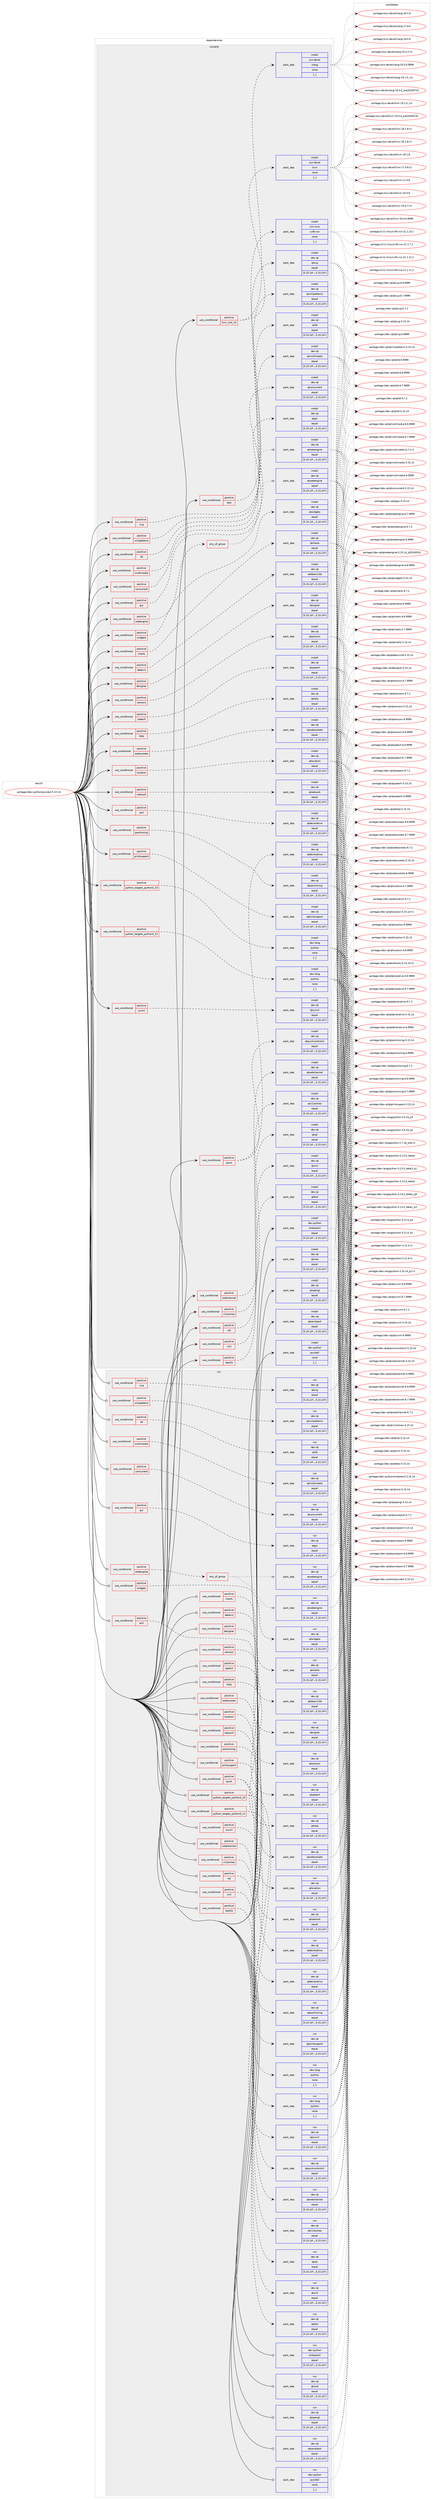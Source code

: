 digraph prolog {

# *************
# Graph options
# *************

newrank=true;
concentrate=true;
compound=true;
graph [rankdir=LR,fontname=Helvetica,fontsize=10,ranksep=1.5];#, ranksep=2.5, nodesep=0.2];
edge  [arrowhead=vee];
node  [fontname=Helvetica,fontsize=10];

# **********
# The ebuild
# **********

subgraph cluster_leftcol {
color=gray;
label=<<i>ebuild</i>>;
id [label="portage://dev-python/pyside2-5.15.14", color=red, width=4, href="../dev-python/pyside2-5.15.14.svg"];
}

# ****************
# The dependencies
# ****************

subgraph cluster_midcol {
color=gray;
label=<<i>dependencies</i>>;
subgraph cluster_compile {
fillcolor="#eeeeee";
style=filled;
label=<<i>compile</i>>;
subgraph cond37609 {
dependency158418 [label=<<TABLE BORDER="0" CELLBORDER="1" CELLSPACING="0" CELLPADDING="4"><TR><TD ROWSPAN="3" CELLPADDING="10">use_conditional</TD></TR><TR><TD>positive</TD></TR><TR><TD>3d</TD></TR></TABLE>>, shape=none, color=red];
subgraph pack119545 {
dependency158419 [label=<<TABLE BORDER="0" CELLBORDER="1" CELLSPACING="0" CELLPADDING="4" WIDTH="220"><TR><TD ROWSPAN="6" CELLPADDING="30">pack_dep</TD></TR><TR><TD WIDTH="110">install</TD></TR><TR><TD>dev-qt</TD></TR><TR><TD>qt3d</TD></TR><TR><TD>equal</TD></TR><TR><TD>[5.15.14*,,,5.15.14*]</TD></TR></TABLE>>, shape=none, color=blue];
}
dependency158418:e -> dependency158419:w [weight=20,style="dashed",arrowhead="vee"];
}
id:e -> dependency158418:w [weight=20,style="solid",arrowhead="vee"];
subgraph cond37610 {
dependency158420 [label=<<TABLE BORDER="0" CELLBORDER="1" CELLSPACING="0" CELLPADDING="4"><TR><TD ROWSPAN="3" CELLPADDING="10">use_conditional</TD></TR><TR><TD>positive</TD></TR><TR><TD>charts</TD></TR></TABLE>>, shape=none, color=red];
subgraph pack119546 {
dependency158421 [label=<<TABLE BORDER="0" CELLBORDER="1" CELLSPACING="0" CELLPADDING="4" WIDTH="220"><TR><TD ROWSPAN="6" CELLPADDING="30">pack_dep</TD></TR><TR><TD WIDTH="110">install</TD></TR><TR><TD>dev-qt</TD></TR><TR><TD>qtcharts</TD></TR><TR><TD>equal</TD></TR><TR><TD>[5.15.14*,,,5.15.14*]</TD></TR></TABLE>>, shape=none, color=blue];
}
dependency158420:e -> dependency158421:w [weight=20,style="dashed",arrowhead="vee"];
}
id:e -> dependency158420:w [weight=20,style="solid",arrowhead="vee"];
subgraph cond37611 {
dependency158422 [label=<<TABLE BORDER="0" CELLBORDER="1" CELLSPACING="0" CELLPADDING="4"><TR><TD ROWSPAN="3" CELLPADDING="10">use_conditional</TD></TR><TR><TD>positive</TD></TR><TR><TD>concurrent</TD></TR></TABLE>>, shape=none, color=red];
subgraph pack119547 {
dependency158423 [label=<<TABLE BORDER="0" CELLBORDER="1" CELLSPACING="0" CELLPADDING="4" WIDTH="220"><TR><TD ROWSPAN="6" CELLPADDING="30">pack_dep</TD></TR><TR><TD WIDTH="110">install</TD></TR><TR><TD>dev-qt</TD></TR><TR><TD>qtconcurrent</TD></TR><TR><TD>equal</TD></TR><TR><TD>[5.15.14*,,,5.15.14*]</TD></TR></TABLE>>, shape=none, color=blue];
}
dependency158422:e -> dependency158423:w [weight=20,style="dashed",arrowhead="vee"];
}
id:e -> dependency158422:w [weight=20,style="solid",arrowhead="vee"];
subgraph cond37612 {
dependency158424 [label=<<TABLE BORDER="0" CELLBORDER="1" CELLSPACING="0" CELLPADDING="4"><TR><TD ROWSPAN="3" CELLPADDING="10">use_conditional</TD></TR><TR><TD>positive</TD></TR><TR><TD>datavis</TD></TR></TABLE>>, shape=none, color=red];
subgraph pack119548 {
dependency158425 [label=<<TABLE BORDER="0" CELLBORDER="1" CELLSPACING="0" CELLPADDING="4" WIDTH="220"><TR><TD ROWSPAN="6" CELLPADDING="30">pack_dep</TD></TR><TR><TD WIDTH="110">install</TD></TR><TR><TD>dev-qt</TD></TR><TR><TD>qtdatavis3d</TD></TR><TR><TD>equal</TD></TR><TR><TD>[5.15.14*,,,5.15.14*]</TD></TR></TABLE>>, shape=none, color=blue];
}
dependency158424:e -> dependency158425:w [weight=20,style="dashed",arrowhead="vee"];
}
id:e -> dependency158424:w [weight=20,style="solid",arrowhead="vee"];
subgraph cond37613 {
dependency158426 [label=<<TABLE BORDER="0" CELLBORDER="1" CELLSPACING="0" CELLPADDING="4"><TR><TD ROWSPAN="3" CELLPADDING="10">use_conditional</TD></TR><TR><TD>positive</TD></TR><TR><TD>designer</TD></TR></TABLE>>, shape=none, color=red];
subgraph pack119549 {
dependency158427 [label=<<TABLE BORDER="0" CELLBORDER="1" CELLSPACING="0" CELLPADDING="4" WIDTH="220"><TR><TD ROWSPAN="6" CELLPADDING="30">pack_dep</TD></TR><TR><TD WIDTH="110">install</TD></TR><TR><TD>dev-qt</TD></TR><TR><TD>designer</TD></TR><TR><TD>equal</TD></TR><TR><TD>[5.15.14*,,,5.15.14*]</TD></TR></TABLE>>, shape=none, color=blue];
}
dependency158426:e -> dependency158427:w [weight=20,style="dashed",arrowhead="vee"];
}
id:e -> dependency158426:w [weight=20,style="solid",arrowhead="vee"];
subgraph cond37614 {
dependency158428 [label=<<TABLE BORDER="0" CELLBORDER="1" CELLSPACING="0" CELLPADDING="4"><TR><TD ROWSPAN="3" CELLPADDING="10">use_conditional</TD></TR><TR><TD>positive</TD></TR><TR><TD>gui</TD></TR></TABLE>>, shape=none, color=red];
subgraph pack119550 {
dependency158429 [label=<<TABLE BORDER="0" CELLBORDER="1" CELLSPACING="0" CELLPADDING="4" WIDTH="220"><TR><TD ROWSPAN="6" CELLPADDING="30">pack_dep</TD></TR><TR><TD WIDTH="110">install</TD></TR><TR><TD>dev-qt</TD></TR><TR><TD>qtgui</TD></TR><TR><TD>equal</TD></TR><TR><TD>[5.15.14*,,,5.15.14*]</TD></TR></TABLE>>, shape=none, color=blue];
}
dependency158428:e -> dependency158429:w [weight=20,style="dashed",arrowhead="vee"];
}
id:e -> dependency158428:w [weight=20,style="solid",arrowhead="vee"];
subgraph cond37615 {
dependency158430 [label=<<TABLE BORDER="0" CELLBORDER="1" CELLSPACING="0" CELLPADDING="4"><TR><TD ROWSPAN="3" CELLPADDING="10">use_conditional</TD></TR><TR><TD>positive</TD></TR><TR><TD>help</TD></TR></TABLE>>, shape=none, color=red];
subgraph pack119551 {
dependency158431 [label=<<TABLE BORDER="0" CELLBORDER="1" CELLSPACING="0" CELLPADDING="4" WIDTH="220"><TR><TD ROWSPAN="6" CELLPADDING="30">pack_dep</TD></TR><TR><TD WIDTH="110">install</TD></TR><TR><TD>dev-qt</TD></TR><TR><TD>qthelp</TD></TR><TR><TD>equal</TD></TR><TR><TD>[5.15.14*,,,5.15.14*]</TD></TR></TABLE>>, shape=none, color=blue];
}
dependency158430:e -> dependency158431:w [weight=20,style="dashed",arrowhead="vee"];
}
id:e -> dependency158430:w [weight=20,style="solid",arrowhead="vee"];
subgraph cond37616 {
dependency158432 [label=<<TABLE BORDER="0" CELLBORDER="1" CELLSPACING="0" CELLPADDING="4"><TR><TD ROWSPAN="3" CELLPADDING="10">use_conditional</TD></TR><TR><TD>positive</TD></TR><TR><TD>llvm_slot_15</TD></TR></TABLE>>, shape=none, color=red];
subgraph pack119552 {
dependency158433 [label=<<TABLE BORDER="0" CELLBORDER="1" CELLSPACING="0" CELLPADDING="4" WIDTH="220"><TR><TD ROWSPAN="6" CELLPADDING="30">pack_dep</TD></TR><TR><TD WIDTH="110">install</TD></TR><TR><TD>sys-devel</TD></TR><TR><TD>clang</TD></TR><TR><TD>none</TD></TR><TR><TD>[,,]</TD></TR></TABLE>>, shape=none, color=blue];
}
dependency158432:e -> dependency158433:w [weight=20,style="dashed",arrowhead="vee"];
subgraph pack119553 {
dependency158434 [label=<<TABLE BORDER="0" CELLBORDER="1" CELLSPACING="0" CELLPADDING="4" WIDTH="220"><TR><TD ROWSPAN="6" CELLPADDING="30">pack_dep</TD></TR><TR><TD WIDTH="110">install</TD></TR><TR><TD>sys-devel</TD></TR><TR><TD>llvm</TD></TR><TR><TD>none</TD></TR><TR><TD>[,,]</TD></TR></TABLE>>, shape=none, color=blue];
}
dependency158432:e -> dependency158434:w [weight=20,style="dashed",arrowhead="vee"];
}
id:e -> dependency158432:w [weight=20,style="solid",arrowhead="vee"];
subgraph cond37617 {
dependency158435 [label=<<TABLE BORDER="0" CELLBORDER="1" CELLSPACING="0" CELLPADDING="4"><TR><TD ROWSPAN="3" CELLPADDING="10">use_conditional</TD></TR><TR><TD>positive</TD></TR><TR><TD>location</TD></TR></TABLE>>, shape=none, color=red];
subgraph pack119554 {
dependency158436 [label=<<TABLE BORDER="0" CELLBORDER="1" CELLSPACING="0" CELLPADDING="4" WIDTH="220"><TR><TD ROWSPAN="6" CELLPADDING="30">pack_dep</TD></TR><TR><TD WIDTH="110">install</TD></TR><TR><TD>dev-qt</TD></TR><TR><TD>qtlocation</TD></TR><TR><TD>equal</TD></TR><TR><TD>[5.15.14*,,,5.15.14*]</TD></TR></TABLE>>, shape=none, color=blue];
}
dependency158435:e -> dependency158436:w [weight=20,style="dashed",arrowhead="vee"];
}
id:e -> dependency158435:w [weight=20,style="solid",arrowhead="vee"];
subgraph cond37618 {
dependency158437 [label=<<TABLE BORDER="0" CELLBORDER="1" CELLSPACING="0" CELLPADDING="4"><TR><TD ROWSPAN="3" CELLPADDING="10">use_conditional</TD></TR><TR><TD>positive</TD></TR><TR><TD>multimedia</TD></TR></TABLE>>, shape=none, color=red];
subgraph pack119555 {
dependency158438 [label=<<TABLE BORDER="0" CELLBORDER="1" CELLSPACING="0" CELLPADDING="4" WIDTH="220"><TR><TD ROWSPAN="6" CELLPADDING="30">pack_dep</TD></TR><TR><TD WIDTH="110">install</TD></TR><TR><TD>dev-qt</TD></TR><TR><TD>qtmultimedia</TD></TR><TR><TD>equal</TD></TR><TR><TD>[5.15.14*,,,5.15.14*]</TD></TR></TABLE>>, shape=none, color=blue];
}
dependency158437:e -> dependency158438:w [weight=20,style="dashed",arrowhead="vee"];
}
id:e -> dependency158437:w [weight=20,style="solid",arrowhead="vee"];
subgraph cond37619 {
dependency158439 [label=<<TABLE BORDER="0" CELLBORDER="1" CELLSPACING="0" CELLPADDING="4"><TR><TD ROWSPAN="3" CELLPADDING="10">use_conditional</TD></TR><TR><TD>positive</TD></TR><TR><TD>network</TD></TR></TABLE>>, shape=none, color=red];
subgraph pack119556 {
dependency158440 [label=<<TABLE BORDER="0" CELLBORDER="1" CELLSPACING="0" CELLPADDING="4" WIDTH="220"><TR><TD ROWSPAN="6" CELLPADDING="30">pack_dep</TD></TR><TR><TD WIDTH="110">install</TD></TR><TR><TD>dev-qt</TD></TR><TR><TD>qtnetwork</TD></TR><TR><TD>equal</TD></TR><TR><TD>[5.15.14*,,,5.15.14*]</TD></TR></TABLE>>, shape=none, color=blue];
}
dependency158439:e -> dependency158440:w [weight=20,style="dashed",arrowhead="vee"];
}
id:e -> dependency158439:w [weight=20,style="solid",arrowhead="vee"];
subgraph cond37620 {
dependency158441 [label=<<TABLE BORDER="0" CELLBORDER="1" CELLSPACING="0" CELLPADDING="4"><TR><TD ROWSPAN="3" CELLPADDING="10">use_conditional</TD></TR><TR><TD>positive</TD></TR><TR><TD>positioning</TD></TR></TABLE>>, shape=none, color=red];
subgraph pack119557 {
dependency158442 [label=<<TABLE BORDER="0" CELLBORDER="1" CELLSPACING="0" CELLPADDING="4" WIDTH="220"><TR><TD ROWSPAN="6" CELLPADDING="30">pack_dep</TD></TR><TR><TD WIDTH="110">install</TD></TR><TR><TD>dev-qt</TD></TR><TR><TD>qtpositioning</TD></TR><TR><TD>equal</TD></TR><TR><TD>[5.15.14*,,,5.15.14*]</TD></TR></TABLE>>, shape=none, color=blue];
}
dependency158441:e -> dependency158442:w [weight=20,style="dashed",arrowhead="vee"];
}
id:e -> dependency158441:w [weight=20,style="solid",arrowhead="vee"];
subgraph cond37621 {
dependency158443 [label=<<TABLE BORDER="0" CELLBORDER="1" CELLSPACING="0" CELLPADDING="4"><TR><TD ROWSPAN="3" CELLPADDING="10">use_conditional</TD></TR><TR><TD>positive</TD></TR><TR><TD>printsupport</TD></TR></TABLE>>, shape=none, color=red];
subgraph pack119558 {
dependency158444 [label=<<TABLE BORDER="0" CELLBORDER="1" CELLSPACING="0" CELLPADDING="4" WIDTH="220"><TR><TD ROWSPAN="6" CELLPADDING="30">pack_dep</TD></TR><TR><TD WIDTH="110">install</TD></TR><TR><TD>dev-qt</TD></TR><TR><TD>qtprintsupport</TD></TR><TR><TD>equal</TD></TR><TR><TD>[5.15.14*,,,5.15.14*]</TD></TR></TABLE>>, shape=none, color=blue];
}
dependency158443:e -> dependency158444:w [weight=20,style="dashed",arrowhead="vee"];
}
id:e -> dependency158443:w [weight=20,style="solid",arrowhead="vee"];
subgraph cond37622 {
dependency158445 [label=<<TABLE BORDER="0" CELLBORDER="1" CELLSPACING="0" CELLPADDING="4"><TR><TD ROWSPAN="3" CELLPADDING="10">use_conditional</TD></TR><TR><TD>positive</TD></TR><TR><TD>python_targets_python3_10</TD></TR></TABLE>>, shape=none, color=red];
subgraph pack119559 {
dependency158446 [label=<<TABLE BORDER="0" CELLBORDER="1" CELLSPACING="0" CELLPADDING="4" WIDTH="220"><TR><TD ROWSPAN="6" CELLPADDING="30">pack_dep</TD></TR><TR><TD WIDTH="110">install</TD></TR><TR><TD>dev-lang</TD></TR><TR><TD>python</TD></TR><TR><TD>none</TD></TR><TR><TD>[,,]</TD></TR></TABLE>>, shape=none, color=blue];
}
dependency158445:e -> dependency158446:w [weight=20,style="dashed",arrowhead="vee"];
}
id:e -> dependency158445:w [weight=20,style="solid",arrowhead="vee"];
subgraph cond37623 {
dependency158447 [label=<<TABLE BORDER="0" CELLBORDER="1" CELLSPACING="0" CELLPADDING="4"><TR><TD ROWSPAN="3" CELLPADDING="10">use_conditional</TD></TR><TR><TD>positive</TD></TR><TR><TD>python_targets_python3_11</TD></TR></TABLE>>, shape=none, color=red];
subgraph pack119560 {
dependency158448 [label=<<TABLE BORDER="0" CELLBORDER="1" CELLSPACING="0" CELLPADDING="4" WIDTH="220"><TR><TD ROWSPAN="6" CELLPADDING="30">pack_dep</TD></TR><TR><TD WIDTH="110">install</TD></TR><TR><TD>dev-lang</TD></TR><TR><TD>python</TD></TR><TR><TD>none</TD></TR><TR><TD>[,,]</TD></TR></TABLE>>, shape=none, color=blue];
}
dependency158447:e -> dependency158448:w [weight=20,style="dashed",arrowhead="vee"];
}
id:e -> dependency158447:w [weight=20,style="solid",arrowhead="vee"];
subgraph cond37624 {
dependency158449 [label=<<TABLE BORDER="0" CELLBORDER="1" CELLSPACING="0" CELLPADDING="4"><TR><TD ROWSPAN="3" CELLPADDING="10">use_conditional</TD></TR><TR><TD>positive</TD></TR><TR><TD>qml</TD></TR></TABLE>>, shape=none, color=red];
subgraph pack119561 {
dependency158450 [label=<<TABLE BORDER="0" CELLBORDER="1" CELLSPACING="0" CELLPADDING="4" WIDTH="220"><TR><TD ROWSPAN="6" CELLPADDING="30">pack_dep</TD></TR><TR><TD WIDTH="110">install</TD></TR><TR><TD>dev-qt</TD></TR><TR><TD>qtdeclarative</TD></TR><TR><TD>equal</TD></TR><TR><TD>[5.15.14*,,,5.15.14*]</TD></TR></TABLE>>, shape=none, color=blue];
}
dependency158449:e -> dependency158450:w [weight=20,style="dashed",arrowhead="vee"];
}
id:e -> dependency158449:w [weight=20,style="solid",arrowhead="vee"];
subgraph cond37625 {
dependency158451 [label=<<TABLE BORDER="0" CELLBORDER="1" CELLSPACING="0" CELLPADDING="4"><TR><TD ROWSPAN="3" CELLPADDING="10">use_conditional</TD></TR><TR><TD>positive</TD></TR><TR><TD>quick</TD></TR></TABLE>>, shape=none, color=red];
subgraph pack119562 {
dependency158452 [label=<<TABLE BORDER="0" CELLBORDER="1" CELLSPACING="0" CELLPADDING="4" WIDTH="220"><TR><TD ROWSPAN="6" CELLPADDING="30">pack_dep</TD></TR><TR><TD WIDTH="110">install</TD></TR><TR><TD>dev-qt</TD></TR><TR><TD>qtdeclarative</TD></TR><TR><TD>equal</TD></TR><TR><TD>[5.15.14*,,,5.15.14*]</TD></TR></TABLE>>, shape=none, color=blue];
}
dependency158451:e -> dependency158452:w [weight=20,style="dashed",arrowhead="vee"];
subgraph pack119563 {
dependency158453 [label=<<TABLE BORDER="0" CELLBORDER="1" CELLSPACING="0" CELLPADDING="4" WIDTH="220"><TR><TD ROWSPAN="6" CELLPADDING="30">pack_dep</TD></TR><TR><TD WIDTH="110">install</TD></TR><TR><TD>dev-qt</TD></TR><TR><TD>qtquickcontrols2</TD></TR><TR><TD>equal</TD></TR><TR><TD>[5.15.14*,,,5.15.14*]</TD></TR></TABLE>>, shape=none, color=blue];
}
dependency158451:e -> dependency158453:w [weight=20,style="dashed",arrowhead="vee"];
}
id:e -> dependency158451:w [weight=20,style="solid",arrowhead="vee"];
subgraph cond37626 {
dependency158454 [label=<<TABLE BORDER="0" CELLBORDER="1" CELLSPACING="0" CELLPADDING="4"><TR><TD ROWSPAN="3" CELLPADDING="10">use_conditional</TD></TR><TR><TD>positive</TD></TR><TR><TD>scxml</TD></TR></TABLE>>, shape=none, color=red];
subgraph pack119564 {
dependency158455 [label=<<TABLE BORDER="0" CELLBORDER="1" CELLSPACING="0" CELLPADDING="4" WIDTH="220"><TR><TD ROWSPAN="6" CELLPADDING="30">pack_dep</TD></TR><TR><TD WIDTH="110">install</TD></TR><TR><TD>dev-qt</TD></TR><TR><TD>qtscxml</TD></TR><TR><TD>equal</TD></TR><TR><TD>[5.15.14*,,,5.15.14*]</TD></TR></TABLE>>, shape=none, color=blue];
}
dependency158454:e -> dependency158455:w [weight=20,style="dashed",arrowhead="vee"];
}
id:e -> dependency158454:w [weight=20,style="solid",arrowhead="vee"];
subgraph cond37627 {
dependency158456 [label=<<TABLE BORDER="0" CELLBORDER="1" CELLSPACING="0" CELLPADDING="4"><TR><TD ROWSPAN="3" CELLPADDING="10">use_conditional</TD></TR><TR><TD>positive</TD></TR><TR><TD>sensors</TD></TR></TABLE>>, shape=none, color=red];
subgraph pack119565 {
dependency158457 [label=<<TABLE BORDER="0" CELLBORDER="1" CELLSPACING="0" CELLPADDING="4" WIDTH="220"><TR><TD ROWSPAN="6" CELLPADDING="30">pack_dep</TD></TR><TR><TD WIDTH="110">install</TD></TR><TR><TD>dev-qt</TD></TR><TR><TD>qtsensors</TD></TR><TR><TD>equal</TD></TR><TR><TD>[5.15.14*,,,5.15.14*]</TD></TR></TABLE>>, shape=none, color=blue];
}
dependency158456:e -> dependency158457:w [weight=20,style="dashed",arrowhead="vee"];
}
id:e -> dependency158456:w [weight=20,style="solid",arrowhead="vee"];
subgraph cond37628 {
dependency158458 [label=<<TABLE BORDER="0" CELLBORDER="1" CELLSPACING="0" CELLPADDING="4"><TR><TD ROWSPAN="3" CELLPADDING="10">use_conditional</TD></TR><TR><TD>positive</TD></TR><TR><TD>speech</TD></TR></TABLE>>, shape=none, color=red];
subgraph pack119566 {
dependency158459 [label=<<TABLE BORDER="0" CELLBORDER="1" CELLSPACING="0" CELLPADDING="4" WIDTH="220"><TR><TD ROWSPAN="6" CELLPADDING="30">pack_dep</TD></TR><TR><TD WIDTH="110">install</TD></TR><TR><TD>dev-qt</TD></TR><TR><TD>qtspeech</TD></TR><TR><TD>equal</TD></TR><TR><TD>[5.15.14*,,,5.15.14*]</TD></TR></TABLE>>, shape=none, color=blue];
}
dependency158458:e -> dependency158459:w [weight=20,style="dashed",arrowhead="vee"];
}
id:e -> dependency158458:w [weight=20,style="solid",arrowhead="vee"];
subgraph cond37629 {
dependency158460 [label=<<TABLE BORDER="0" CELLBORDER="1" CELLSPACING="0" CELLPADDING="4"><TR><TD ROWSPAN="3" CELLPADDING="10">use_conditional</TD></TR><TR><TD>positive</TD></TR><TR><TD>sql</TD></TR></TABLE>>, shape=none, color=red];
subgraph pack119567 {
dependency158461 [label=<<TABLE BORDER="0" CELLBORDER="1" CELLSPACING="0" CELLPADDING="4" WIDTH="220"><TR><TD ROWSPAN="6" CELLPADDING="30">pack_dep</TD></TR><TR><TD WIDTH="110">install</TD></TR><TR><TD>dev-qt</TD></TR><TR><TD>qtsql</TD></TR><TR><TD>equal</TD></TR><TR><TD>[5.15.14*,,,5.15.14*]</TD></TR></TABLE>>, shape=none, color=blue];
}
dependency158460:e -> dependency158461:w [weight=20,style="dashed",arrowhead="vee"];
}
id:e -> dependency158460:w [weight=20,style="solid",arrowhead="vee"];
subgraph cond37630 {
dependency158462 [label=<<TABLE BORDER="0" CELLBORDER="1" CELLSPACING="0" CELLPADDING="4"><TR><TD ROWSPAN="3" CELLPADDING="10">use_conditional</TD></TR><TR><TD>positive</TD></TR><TR><TD>svg</TD></TR></TABLE>>, shape=none, color=red];
subgraph pack119568 {
dependency158463 [label=<<TABLE BORDER="0" CELLBORDER="1" CELLSPACING="0" CELLPADDING="4" WIDTH="220"><TR><TD ROWSPAN="6" CELLPADDING="30">pack_dep</TD></TR><TR><TD WIDTH="110">install</TD></TR><TR><TD>dev-qt</TD></TR><TR><TD>qtsvg</TD></TR><TR><TD>equal</TD></TR><TR><TD>[5.15.14*,,,5.15.14*]</TD></TR></TABLE>>, shape=none, color=blue];
}
dependency158462:e -> dependency158463:w [weight=20,style="dashed",arrowhead="vee"];
}
id:e -> dependency158462:w [weight=20,style="solid",arrowhead="vee"];
subgraph cond37631 {
dependency158464 [label=<<TABLE BORDER="0" CELLBORDER="1" CELLSPACING="0" CELLPADDING="4"><TR><TD ROWSPAN="3" CELLPADDING="10">use_conditional</TD></TR><TR><TD>positive</TD></TR><TR><TD>test</TD></TR></TABLE>>, shape=none, color=red];
subgraph pack119569 {
dependency158465 [label=<<TABLE BORDER="0" CELLBORDER="1" CELLSPACING="0" CELLPADDING="4" WIDTH="220"><TR><TD ROWSPAN="6" CELLPADDING="30">pack_dep</TD></TR><TR><TD WIDTH="110">install</TD></TR><TR><TD>x11-misc</TD></TR><TR><TD>xvfb-run</TD></TR><TR><TD>none</TD></TR><TR><TD>[,,]</TD></TR></TABLE>>, shape=none, color=blue];
}
dependency158464:e -> dependency158465:w [weight=20,style="dashed",arrowhead="vee"];
}
id:e -> dependency158464:w [weight=20,style="solid",arrowhead="vee"];
subgraph cond37632 {
dependency158466 [label=<<TABLE BORDER="0" CELLBORDER="1" CELLSPACING="0" CELLPADDING="4"><TR><TD ROWSPAN="3" CELLPADDING="10">use_conditional</TD></TR><TR><TD>positive</TD></TR><TR><TD>testlib</TD></TR></TABLE>>, shape=none, color=red];
subgraph pack119570 {
dependency158467 [label=<<TABLE BORDER="0" CELLBORDER="1" CELLSPACING="0" CELLPADDING="4" WIDTH="220"><TR><TD ROWSPAN="6" CELLPADDING="30">pack_dep</TD></TR><TR><TD WIDTH="110">install</TD></TR><TR><TD>dev-qt</TD></TR><TR><TD>qttest</TD></TR><TR><TD>equal</TD></TR><TR><TD>[5.15.14*,,,5.15.14*]</TD></TR></TABLE>>, shape=none, color=blue];
}
dependency158466:e -> dependency158467:w [weight=20,style="dashed",arrowhead="vee"];
}
id:e -> dependency158466:w [weight=20,style="solid",arrowhead="vee"];
subgraph cond37633 {
dependency158468 [label=<<TABLE BORDER="0" CELLBORDER="1" CELLSPACING="0" CELLPADDING="4"><TR><TD ROWSPAN="3" CELLPADDING="10">use_conditional</TD></TR><TR><TD>positive</TD></TR><TR><TD>webchannel</TD></TR></TABLE>>, shape=none, color=red];
subgraph pack119571 {
dependency158469 [label=<<TABLE BORDER="0" CELLBORDER="1" CELLSPACING="0" CELLPADDING="4" WIDTH="220"><TR><TD ROWSPAN="6" CELLPADDING="30">pack_dep</TD></TR><TR><TD WIDTH="110">install</TD></TR><TR><TD>dev-qt</TD></TR><TR><TD>qtwebchannel</TD></TR><TR><TD>equal</TD></TR><TR><TD>[5.15.14*,,,5.15.14*]</TD></TR></TABLE>>, shape=none, color=blue];
}
dependency158468:e -> dependency158469:w [weight=20,style="dashed",arrowhead="vee"];
}
id:e -> dependency158468:w [weight=20,style="solid",arrowhead="vee"];
subgraph cond37634 {
dependency158470 [label=<<TABLE BORDER="0" CELLBORDER="1" CELLSPACING="0" CELLPADDING="4"><TR><TD ROWSPAN="3" CELLPADDING="10">use_conditional</TD></TR><TR><TD>positive</TD></TR><TR><TD>webengine</TD></TR></TABLE>>, shape=none, color=red];
subgraph any1114 {
dependency158471 [label=<<TABLE BORDER="0" CELLBORDER="1" CELLSPACING="0" CELLPADDING="4"><TR><TD CELLPADDING="10">any_of_group</TD></TR></TABLE>>, shape=none, color=red];subgraph pack119572 {
dependency158472 [label=<<TABLE BORDER="0" CELLBORDER="1" CELLSPACING="0" CELLPADDING="4" WIDTH="220"><TR><TD ROWSPAN="6" CELLPADDING="30">pack_dep</TD></TR><TR><TD WIDTH="110">install</TD></TR><TR><TD>dev-qt</TD></TR><TR><TD>qtwebengine</TD></TR><TR><TD>equal</TD></TR><TR><TD>[5.15.14*,,,5.15.14*]</TD></TR></TABLE>>, shape=none, color=blue];
}
dependency158471:e -> dependency158472:w [weight=20,style="dotted",arrowhead="oinv"];
subgraph pack119573 {
dependency158473 [label=<<TABLE BORDER="0" CELLBORDER="1" CELLSPACING="0" CELLPADDING="4" WIDTH="220"><TR><TD ROWSPAN="6" CELLPADDING="30">pack_dep</TD></TR><TR><TD WIDTH="110">install</TD></TR><TR><TD>dev-qt</TD></TR><TR><TD>qtwebengine</TD></TR><TR><TD>equal</TD></TR><TR><TD>[5.15.14*,,,5.15.14*]</TD></TR></TABLE>>, shape=none, color=blue];
}
dependency158471:e -> dependency158473:w [weight=20,style="dotted",arrowhead="oinv"];
}
dependency158470:e -> dependency158471:w [weight=20,style="dashed",arrowhead="vee"];
}
id:e -> dependency158470:w [weight=20,style="solid",arrowhead="vee"];
subgraph cond37635 {
dependency158474 [label=<<TABLE BORDER="0" CELLBORDER="1" CELLSPACING="0" CELLPADDING="4"><TR><TD ROWSPAN="3" CELLPADDING="10">use_conditional</TD></TR><TR><TD>positive</TD></TR><TR><TD>websockets</TD></TR></TABLE>>, shape=none, color=red];
subgraph pack119574 {
dependency158475 [label=<<TABLE BORDER="0" CELLBORDER="1" CELLSPACING="0" CELLPADDING="4" WIDTH="220"><TR><TD ROWSPAN="6" CELLPADDING="30">pack_dep</TD></TR><TR><TD WIDTH="110">install</TD></TR><TR><TD>dev-qt</TD></TR><TR><TD>qtwebsockets</TD></TR><TR><TD>equal</TD></TR><TR><TD>[5.15.14*,,,5.15.14*]</TD></TR></TABLE>>, shape=none, color=blue];
}
dependency158474:e -> dependency158475:w [weight=20,style="dashed",arrowhead="vee"];
}
id:e -> dependency158474:w [weight=20,style="solid",arrowhead="vee"];
subgraph cond37636 {
dependency158476 [label=<<TABLE BORDER="0" CELLBORDER="1" CELLSPACING="0" CELLPADDING="4"><TR><TD ROWSPAN="3" CELLPADDING="10">use_conditional</TD></TR><TR><TD>positive</TD></TR><TR><TD>widgets</TD></TR></TABLE>>, shape=none, color=red];
subgraph pack119575 {
dependency158477 [label=<<TABLE BORDER="0" CELLBORDER="1" CELLSPACING="0" CELLPADDING="4" WIDTH="220"><TR><TD ROWSPAN="6" CELLPADDING="30">pack_dep</TD></TR><TR><TD WIDTH="110">install</TD></TR><TR><TD>dev-qt</TD></TR><TR><TD>qtwidgets</TD></TR><TR><TD>equal</TD></TR><TR><TD>[5.15.14*,,,5.15.14*]</TD></TR></TABLE>>, shape=none, color=blue];
}
dependency158476:e -> dependency158477:w [weight=20,style="dashed",arrowhead="vee"];
}
id:e -> dependency158476:w [weight=20,style="solid",arrowhead="vee"];
subgraph cond37637 {
dependency158478 [label=<<TABLE BORDER="0" CELLBORDER="1" CELLSPACING="0" CELLPADDING="4"><TR><TD ROWSPAN="3" CELLPADDING="10">use_conditional</TD></TR><TR><TD>positive</TD></TR><TR><TD>x11extras</TD></TR></TABLE>>, shape=none, color=red];
subgraph pack119576 {
dependency158479 [label=<<TABLE BORDER="0" CELLBORDER="1" CELLSPACING="0" CELLPADDING="4" WIDTH="220"><TR><TD ROWSPAN="6" CELLPADDING="30">pack_dep</TD></TR><TR><TD WIDTH="110">install</TD></TR><TR><TD>dev-qt</TD></TR><TR><TD>qtx11extras</TD></TR><TR><TD>equal</TD></TR><TR><TD>[5.15.14*,,,5.15.14*]</TD></TR></TABLE>>, shape=none, color=blue];
}
dependency158478:e -> dependency158479:w [weight=20,style="dashed",arrowhead="vee"];
}
id:e -> dependency158478:w [weight=20,style="solid",arrowhead="vee"];
subgraph cond37638 {
dependency158480 [label=<<TABLE BORDER="0" CELLBORDER="1" CELLSPACING="0" CELLPADDING="4"><TR><TD ROWSPAN="3" CELLPADDING="10">use_conditional</TD></TR><TR><TD>positive</TD></TR><TR><TD>xml</TD></TR></TABLE>>, shape=none, color=red];
subgraph pack119577 {
dependency158481 [label=<<TABLE BORDER="0" CELLBORDER="1" CELLSPACING="0" CELLPADDING="4" WIDTH="220"><TR><TD ROWSPAN="6" CELLPADDING="30">pack_dep</TD></TR><TR><TD WIDTH="110">install</TD></TR><TR><TD>dev-qt</TD></TR><TR><TD>qtxml</TD></TR><TR><TD>equal</TD></TR><TR><TD>[5.15.14*,,,5.15.14*]</TD></TR></TABLE>>, shape=none, color=blue];
}
dependency158480:e -> dependency158481:w [weight=20,style="dashed",arrowhead="vee"];
}
id:e -> dependency158480:w [weight=20,style="solid",arrowhead="vee"];
subgraph cond37639 {
dependency158482 [label=<<TABLE BORDER="0" CELLBORDER="1" CELLSPACING="0" CELLPADDING="4"><TR><TD ROWSPAN="3" CELLPADDING="10">use_conditional</TD></TR><TR><TD>positive</TD></TR><TR><TD>xmlpatterns</TD></TR></TABLE>>, shape=none, color=red];
subgraph pack119578 {
dependency158483 [label=<<TABLE BORDER="0" CELLBORDER="1" CELLSPACING="0" CELLPADDING="4" WIDTH="220"><TR><TD ROWSPAN="6" CELLPADDING="30">pack_dep</TD></TR><TR><TD WIDTH="110">install</TD></TR><TR><TD>dev-qt</TD></TR><TR><TD>qtxmlpatterns</TD></TR><TR><TD>equal</TD></TR><TR><TD>[5.15.14*,,,5.15.14*]</TD></TR></TABLE>>, shape=none, color=blue];
}
dependency158482:e -> dependency158483:w [weight=20,style="dashed",arrowhead="vee"];
}
id:e -> dependency158482:w [weight=20,style="solid",arrowhead="vee"];
subgraph pack119579 {
dependency158484 [label=<<TABLE BORDER="0" CELLBORDER="1" CELLSPACING="0" CELLPADDING="4" WIDTH="220"><TR><TD ROWSPAN="6" CELLPADDING="30">pack_dep</TD></TR><TR><TD WIDTH="110">install</TD></TR><TR><TD>dev-python</TD></TR><TR><TD>shiboken2</TD></TR><TR><TD>equal</TD></TR><TR><TD>[5.15.14*,,,5.15.14*]</TD></TR></TABLE>>, shape=none, color=blue];
}
id:e -> dependency158484:w [weight=20,style="solid",arrowhead="vee"];
subgraph pack119580 {
dependency158485 [label=<<TABLE BORDER="0" CELLBORDER="1" CELLSPACING="0" CELLPADDING="4" WIDTH="220"><TR><TD ROWSPAN="6" CELLPADDING="30">pack_dep</TD></TR><TR><TD WIDTH="110">install</TD></TR><TR><TD>dev-qt</TD></TR><TR><TD>qtcore</TD></TR><TR><TD>equal</TD></TR><TR><TD>[5.15.14*,,,5.15.14*]</TD></TR></TABLE>>, shape=none, color=blue];
}
id:e -> dependency158485:w [weight=20,style="solid",arrowhead="vee"];
subgraph pack119581 {
dependency158486 [label=<<TABLE BORDER="0" CELLBORDER="1" CELLSPACING="0" CELLPADDING="4" WIDTH="220"><TR><TD ROWSPAN="6" CELLPADDING="30">pack_dep</TD></TR><TR><TD WIDTH="110">install</TD></TR><TR><TD>dev-qt</TD></TR><TR><TD>qtopengl</TD></TR><TR><TD>equal</TD></TR><TR><TD>[5.15.14*,,,5.15.14*]</TD></TR></TABLE>>, shape=none, color=blue];
}
id:e -> dependency158486:w [weight=20,style="solid",arrowhead="vee"];
subgraph pack119582 {
dependency158487 [label=<<TABLE BORDER="0" CELLBORDER="1" CELLSPACING="0" CELLPADDING="4" WIDTH="220"><TR><TD ROWSPAN="6" CELLPADDING="30">pack_dep</TD></TR><TR><TD WIDTH="110">install</TD></TR><TR><TD>dev-qt</TD></TR><TR><TD>qtserialport</TD></TR><TR><TD>equal</TD></TR><TR><TD>[5.15.14*,,,5.15.14*]</TD></TR></TABLE>>, shape=none, color=blue];
}
id:e -> dependency158487:w [weight=20,style="solid",arrowhead="vee"];
subgraph pack119583 {
dependency158488 [label=<<TABLE BORDER="0" CELLBORDER="1" CELLSPACING="0" CELLPADDING="4" WIDTH="220"><TR><TD ROWSPAN="6" CELLPADDING="30">pack_dep</TD></TR><TR><TD WIDTH="110">install</TD></TR><TR><TD>dev-python</TD></TR><TR><TD>pyside2</TD></TR><TR><TD>none</TD></TR><TR><TD>[,,]</TD></TR></TABLE>>, shape=none, color=blue];
}
id:e -> dependency158488:w [weight=20,style="solid",arrowhead="vee"];
}
subgraph cluster_compileandrun {
fillcolor="#eeeeee";
style=filled;
label=<<i>compile and run</i>>;
}
subgraph cluster_run {
fillcolor="#eeeeee";
style=filled;
label=<<i>run</i>>;
subgraph cond37640 {
dependency158489 [label=<<TABLE BORDER="0" CELLBORDER="1" CELLSPACING="0" CELLPADDING="4"><TR><TD ROWSPAN="3" CELLPADDING="10">use_conditional</TD></TR><TR><TD>positive</TD></TR><TR><TD>3d</TD></TR></TABLE>>, shape=none, color=red];
subgraph pack119584 {
dependency158490 [label=<<TABLE BORDER="0" CELLBORDER="1" CELLSPACING="0" CELLPADDING="4" WIDTH="220"><TR><TD ROWSPAN="6" CELLPADDING="30">pack_dep</TD></TR><TR><TD WIDTH="110">run</TD></TR><TR><TD>dev-qt</TD></TR><TR><TD>qt3d</TD></TR><TR><TD>equal</TD></TR><TR><TD>[5.15.14*,,,5.15.14*]</TD></TR></TABLE>>, shape=none, color=blue];
}
dependency158489:e -> dependency158490:w [weight=20,style="dashed",arrowhead="vee"];
}
id:e -> dependency158489:w [weight=20,style="solid",arrowhead="odot"];
subgraph cond37641 {
dependency158491 [label=<<TABLE BORDER="0" CELLBORDER="1" CELLSPACING="0" CELLPADDING="4"><TR><TD ROWSPAN="3" CELLPADDING="10">use_conditional</TD></TR><TR><TD>positive</TD></TR><TR><TD>charts</TD></TR></TABLE>>, shape=none, color=red];
subgraph pack119585 {
dependency158492 [label=<<TABLE BORDER="0" CELLBORDER="1" CELLSPACING="0" CELLPADDING="4" WIDTH="220"><TR><TD ROWSPAN="6" CELLPADDING="30">pack_dep</TD></TR><TR><TD WIDTH="110">run</TD></TR><TR><TD>dev-qt</TD></TR><TR><TD>qtcharts</TD></TR><TR><TD>equal</TD></TR><TR><TD>[5.15.14*,,,5.15.14*]</TD></TR></TABLE>>, shape=none, color=blue];
}
dependency158491:e -> dependency158492:w [weight=20,style="dashed",arrowhead="vee"];
}
id:e -> dependency158491:w [weight=20,style="solid",arrowhead="odot"];
subgraph cond37642 {
dependency158493 [label=<<TABLE BORDER="0" CELLBORDER="1" CELLSPACING="0" CELLPADDING="4"><TR><TD ROWSPAN="3" CELLPADDING="10">use_conditional</TD></TR><TR><TD>positive</TD></TR><TR><TD>concurrent</TD></TR></TABLE>>, shape=none, color=red];
subgraph pack119586 {
dependency158494 [label=<<TABLE BORDER="0" CELLBORDER="1" CELLSPACING="0" CELLPADDING="4" WIDTH="220"><TR><TD ROWSPAN="6" CELLPADDING="30">pack_dep</TD></TR><TR><TD WIDTH="110">run</TD></TR><TR><TD>dev-qt</TD></TR><TR><TD>qtconcurrent</TD></TR><TR><TD>equal</TD></TR><TR><TD>[5.15.14*,,,5.15.14*]</TD></TR></TABLE>>, shape=none, color=blue];
}
dependency158493:e -> dependency158494:w [weight=20,style="dashed",arrowhead="vee"];
}
id:e -> dependency158493:w [weight=20,style="solid",arrowhead="odot"];
subgraph cond37643 {
dependency158495 [label=<<TABLE BORDER="0" CELLBORDER="1" CELLSPACING="0" CELLPADDING="4"><TR><TD ROWSPAN="3" CELLPADDING="10">use_conditional</TD></TR><TR><TD>positive</TD></TR><TR><TD>datavis</TD></TR></TABLE>>, shape=none, color=red];
subgraph pack119587 {
dependency158496 [label=<<TABLE BORDER="0" CELLBORDER="1" CELLSPACING="0" CELLPADDING="4" WIDTH="220"><TR><TD ROWSPAN="6" CELLPADDING="30">pack_dep</TD></TR><TR><TD WIDTH="110">run</TD></TR><TR><TD>dev-qt</TD></TR><TR><TD>qtdatavis3d</TD></TR><TR><TD>equal</TD></TR><TR><TD>[5.15.14*,,,5.15.14*]</TD></TR></TABLE>>, shape=none, color=blue];
}
dependency158495:e -> dependency158496:w [weight=20,style="dashed",arrowhead="vee"];
}
id:e -> dependency158495:w [weight=20,style="solid",arrowhead="odot"];
subgraph cond37644 {
dependency158497 [label=<<TABLE BORDER="0" CELLBORDER="1" CELLSPACING="0" CELLPADDING="4"><TR><TD ROWSPAN="3" CELLPADDING="10">use_conditional</TD></TR><TR><TD>positive</TD></TR><TR><TD>designer</TD></TR></TABLE>>, shape=none, color=red];
subgraph pack119588 {
dependency158498 [label=<<TABLE BORDER="0" CELLBORDER="1" CELLSPACING="0" CELLPADDING="4" WIDTH="220"><TR><TD ROWSPAN="6" CELLPADDING="30">pack_dep</TD></TR><TR><TD WIDTH="110">run</TD></TR><TR><TD>dev-qt</TD></TR><TR><TD>designer</TD></TR><TR><TD>equal</TD></TR><TR><TD>[5.15.14*,,,5.15.14*]</TD></TR></TABLE>>, shape=none, color=blue];
}
dependency158497:e -> dependency158498:w [weight=20,style="dashed",arrowhead="vee"];
}
id:e -> dependency158497:w [weight=20,style="solid",arrowhead="odot"];
subgraph cond37645 {
dependency158499 [label=<<TABLE BORDER="0" CELLBORDER="1" CELLSPACING="0" CELLPADDING="4"><TR><TD ROWSPAN="3" CELLPADDING="10">use_conditional</TD></TR><TR><TD>positive</TD></TR><TR><TD>gui</TD></TR></TABLE>>, shape=none, color=red];
subgraph pack119589 {
dependency158500 [label=<<TABLE BORDER="0" CELLBORDER="1" CELLSPACING="0" CELLPADDING="4" WIDTH="220"><TR><TD ROWSPAN="6" CELLPADDING="30">pack_dep</TD></TR><TR><TD WIDTH="110">run</TD></TR><TR><TD>dev-qt</TD></TR><TR><TD>qtgui</TD></TR><TR><TD>equal</TD></TR><TR><TD>[5.15.14*,,,5.15.14*]</TD></TR></TABLE>>, shape=none, color=blue];
}
dependency158499:e -> dependency158500:w [weight=20,style="dashed",arrowhead="vee"];
}
id:e -> dependency158499:w [weight=20,style="solid",arrowhead="odot"];
subgraph cond37646 {
dependency158501 [label=<<TABLE BORDER="0" CELLBORDER="1" CELLSPACING="0" CELLPADDING="4"><TR><TD ROWSPAN="3" CELLPADDING="10">use_conditional</TD></TR><TR><TD>positive</TD></TR><TR><TD>help</TD></TR></TABLE>>, shape=none, color=red];
subgraph pack119590 {
dependency158502 [label=<<TABLE BORDER="0" CELLBORDER="1" CELLSPACING="0" CELLPADDING="4" WIDTH="220"><TR><TD ROWSPAN="6" CELLPADDING="30">pack_dep</TD></TR><TR><TD WIDTH="110">run</TD></TR><TR><TD>dev-qt</TD></TR><TR><TD>qthelp</TD></TR><TR><TD>equal</TD></TR><TR><TD>[5.15.14*,,,5.15.14*]</TD></TR></TABLE>>, shape=none, color=blue];
}
dependency158501:e -> dependency158502:w [weight=20,style="dashed",arrowhead="vee"];
}
id:e -> dependency158501:w [weight=20,style="solid",arrowhead="odot"];
subgraph cond37647 {
dependency158503 [label=<<TABLE BORDER="0" CELLBORDER="1" CELLSPACING="0" CELLPADDING="4"><TR><TD ROWSPAN="3" CELLPADDING="10">use_conditional</TD></TR><TR><TD>positive</TD></TR><TR><TD>location</TD></TR></TABLE>>, shape=none, color=red];
subgraph pack119591 {
dependency158504 [label=<<TABLE BORDER="0" CELLBORDER="1" CELLSPACING="0" CELLPADDING="4" WIDTH="220"><TR><TD ROWSPAN="6" CELLPADDING="30">pack_dep</TD></TR><TR><TD WIDTH="110">run</TD></TR><TR><TD>dev-qt</TD></TR><TR><TD>qtlocation</TD></TR><TR><TD>equal</TD></TR><TR><TD>[5.15.14*,,,5.15.14*]</TD></TR></TABLE>>, shape=none, color=blue];
}
dependency158503:e -> dependency158504:w [weight=20,style="dashed",arrowhead="vee"];
}
id:e -> dependency158503:w [weight=20,style="solid",arrowhead="odot"];
subgraph cond37648 {
dependency158505 [label=<<TABLE BORDER="0" CELLBORDER="1" CELLSPACING="0" CELLPADDING="4"><TR><TD ROWSPAN="3" CELLPADDING="10">use_conditional</TD></TR><TR><TD>positive</TD></TR><TR><TD>multimedia</TD></TR></TABLE>>, shape=none, color=red];
subgraph pack119592 {
dependency158506 [label=<<TABLE BORDER="0" CELLBORDER="1" CELLSPACING="0" CELLPADDING="4" WIDTH="220"><TR><TD ROWSPAN="6" CELLPADDING="30">pack_dep</TD></TR><TR><TD WIDTH="110">run</TD></TR><TR><TD>dev-qt</TD></TR><TR><TD>qtmultimedia</TD></TR><TR><TD>equal</TD></TR><TR><TD>[5.15.14*,,,5.15.14*]</TD></TR></TABLE>>, shape=none, color=blue];
}
dependency158505:e -> dependency158506:w [weight=20,style="dashed",arrowhead="vee"];
}
id:e -> dependency158505:w [weight=20,style="solid",arrowhead="odot"];
subgraph cond37649 {
dependency158507 [label=<<TABLE BORDER="0" CELLBORDER="1" CELLSPACING="0" CELLPADDING="4"><TR><TD ROWSPAN="3" CELLPADDING="10">use_conditional</TD></TR><TR><TD>positive</TD></TR><TR><TD>network</TD></TR></TABLE>>, shape=none, color=red];
subgraph pack119593 {
dependency158508 [label=<<TABLE BORDER="0" CELLBORDER="1" CELLSPACING="0" CELLPADDING="4" WIDTH="220"><TR><TD ROWSPAN="6" CELLPADDING="30">pack_dep</TD></TR><TR><TD WIDTH="110">run</TD></TR><TR><TD>dev-qt</TD></TR><TR><TD>qtnetwork</TD></TR><TR><TD>equal</TD></TR><TR><TD>[5.15.14*,,,5.15.14*]</TD></TR></TABLE>>, shape=none, color=blue];
}
dependency158507:e -> dependency158508:w [weight=20,style="dashed",arrowhead="vee"];
}
id:e -> dependency158507:w [weight=20,style="solid",arrowhead="odot"];
subgraph cond37650 {
dependency158509 [label=<<TABLE BORDER="0" CELLBORDER="1" CELLSPACING="0" CELLPADDING="4"><TR><TD ROWSPAN="3" CELLPADDING="10">use_conditional</TD></TR><TR><TD>positive</TD></TR><TR><TD>positioning</TD></TR></TABLE>>, shape=none, color=red];
subgraph pack119594 {
dependency158510 [label=<<TABLE BORDER="0" CELLBORDER="1" CELLSPACING="0" CELLPADDING="4" WIDTH="220"><TR><TD ROWSPAN="6" CELLPADDING="30">pack_dep</TD></TR><TR><TD WIDTH="110">run</TD></TR><TR><TD>dev-qt</TD></TR><TR><TD>qtpositioning</TD></TR><TR><TD>equal</TD></TR><TR><TD>[5.15.14*,,,5.15.14*]</TD></TR></TABLE>>, shape=none, color=blue];
}
dependency158509:e -> dependency158510:w [weight=20,style="dashed",arrowhead="vee"];
}
id:e -> dependency158509:w [weight=20,style="solid",arrowhead="odot"];
subgraph cond37651 {
dependency158511 [label=<<TABLE BORDER="0" CELLBORDER="1" CELLSPACING="0" CELLPADDING="4"><TR><TD ROWSPAN="3" CELLPADDING="10">use_conditional</TD></TR><TR><TD>positive</TD></TR><TR><TD>printsupport</TD></TR></TABLE>>, shape=none, color=red];
subgraph pack119595 {
dependency158512 [label=<<TABLE BORDER="0" CELLBORDER="1" CELLSPACING="0" CELLPADDING="4" WIDTH="220"><TR><TD ROWSPAN="6" CELLPADDING="30">pack_dep</TD></TR><TR><TD WIDTH="110">run</TD></TR><TR><TD>dev-qt</TD></TR><TR><TD>qtprintsupport</TD></TR><TR><TD>equal</TD></TR><TR><TD>[5.15.14*,,,5.15.14*]</TD></TR></TABLE>>, shape=none, color=blue];
}
dependency158511:e -> dependency158512:w [weight=20,style="dashed",arrowhead="vee"];
}
id:e -> dependency158511:w [weight=20,style="solid",arrowhead="odot"];
subgraph cond37652 {
dependency158513 [label=<<TABLE BORDER="0" CELLBORDER="1" CELLSPACING="0" CELLPADDING="4"><TR><TD ROWSPAN="3" CELLPADDING="10">use_conditional</TD></TR><TR><TD>positive</TD></TR><TR><TD>python_targets_python3_10</TD></TR></TABLE>>, shape=none, color=red];
subgraph pack119596 {
dependency158514 [label=<<TABLE BORDER="0" CELLBORDER="1" CELLSPACING="0" CELLPADDING="4" WIDTH="220"><TR><TD ROWSPAN="6" CELLPADDING="30">pack_dep</TD></TR><TR><TD WIDTH="110">run</TD></TR><TR><TD>dev-lang</TD></TR><TR><TD>python</TD></TR><TR><TD>none</TD></TR><TR><TD>[,,]</TD></TR></TABLE>>, shape=none, color=blue];
}
dependency158513:e -> dependency158514:w [weight=20,style="dashed",arrowhead="vee"];
}
id:e -> dependency158513:w [weight=20,style="solid",arrowhead="odot"];
subgraph cond37653 {
dependency158515 [label=<<TABLE BORDER="0" CELLBORDER="1" CELLSPACING="0" CELLPADDING="4"><TR><TD ROWSPAN="3" CELLPADDING="10">use_conditional</TD></TR><TR><TD>positive</TD></TR><TR><TD>python_targets_python3_11</TD></TR></TABLE>>, shape=none, color=red];
subgraph pack119597 {
dependency158516 [label=<<TABLE BORDER="0" CELLBORDER="1" CELLSPACING="0" CELLPADDING="4" WIDTH="220"><TR><TD ROWSPAN="6" CELLPADDING="30">pack_dep</TD></TR><TR><TD WIDTH="110">run</TD></TR><TR><TD>dev-lang</TD></TR><TR><TD>python</TD></TR><TR><TD>none</TD></TR><TR><TD>[,,]</TD></TR></TABLE>>, shape=none, color=blue];
}
dependency158515:e -> dependency158516:w [weight=20,style="dashed",arrowhead="vee"];
}
id:e -> dependency158515:w [weight=20,style="solid",arrowhead="odot"];
subgraph cond37654 {
dependency158517 [label=<<TABLE BORDER="0" CELLBORDER="1" CELLSPACING="0" CELLPADDING="4"><TR><TD ROWSPAN="3" CELLPADDING="10">use_conditional</TD></TR><TR><TD>positive</TD></TR><TR><TD>qml</TD></TR></TABLE>>, shape=none, color=red];
subgraph pack119598 {
dependency158518 [label=<<TABLE BORDER="0" CELLBORDER="1" CELLSPACING="0" CELLPADDING="4" WIDTH="220"><TR><TD ROWSPAN="6" CELLPADDING="30">pack_dep</TD></TR><TR><TD WIDTH="110">run</TD></TR><TR><TD>dev-qt</TD></TR><TR><TD>qtdeclarative</TD></TR><TR><TD>equal</TD></TR><TR><TD>[5.15.14*,,,5.15.14*]</TD></TR></TABLE>>, shape=none, color=blue];
}
dependency158517:e -> dependency158518:w [weight=20,style="dashed",arrowhead="vee"];
}
id:e -> dependency158517:w [weight=20,style="solid",arrowhead="odot"];
subgraph cond37655 {
dependency158519 [label=<<TABLE BORDER="0" CELLBORDER="1" CELLSPACING="0" CELLPADDING="4"><TR><TD ROWSPAN="3" CELLPADDING="10">use_conditional</TD></TR><TR><TD>positive</TD></TR><TR><TD>quick</TD></TR></TABLE>>, shape=none, color=red];
subgraph pack119599 {
dependency158520 [label=<<TABLE BORDER="0" CELLBORDER="1" CELLSPACING="0" CELLPADDING="4" WIDTH="220"><TR><TD ROWSPAN="6" CELLPADDING="30">pack_dep</TD></TR><TR><TD WIDTH="110">run</TD></TR><TR><TD>dev-qt</TD></TR><TR><TD>qtdeclarative</TD></TR><TR><TD>equal</TD></TR><TR><TD>[5.15.14*,,,5.15.14*]</TD></TR></TABLE>>, shape=none, color=blue];
}
dependency158519:e -> dependency158520:w [weight=20,style="dashed",arrowhead="vee"];
subgraph pack119600 {
dependency158521 [label=<<TABLE BORDER="0" CELLBORDER="1" CELLSPACING="0" CELLPADDING="4" WIDTH="220"><TR><TD ROWSPAN="6" CELLPADDING="30">pack_dep</TD></TR><TR><TD WIDTH="110">run</TD></TR><TR><TD>dev-qt</TD></TR><TR><TD>qtquickcontrols2</TD></TR><TR><TD>equal</TD></TR><TR><TD>[5.15.14*,,,5.15.14*]</TD></TR></TABLE>>, shape=none, color=blue];
}
dependency158519:e -> dependency158521:w [weight=20,style="dashed",arrowhead="vee"];
}
id:e -> dependency158519:w [weight=20,style="solid",arrowhead="odot"];
subgraph cond37656 {
dependency158522 [label=<<TABLE BORDER="0" CELLBORDER="1" CELLSPACING="0" CELLPADDING="4"><TR><TD ROWSPAN="3" CELLPADDING="10">use_conditional</TD></TR><TR><TD>positive</TD></TR><TR><TD>scxml</TD></TR></TABLE>>, shape=none, color=red];
subgraph pack119601 {
dependency158523 [label=<<TABLE BORDER="0" CELLBORDER="1" CELLSPACING="0" CELLPADDING="4" WIDTH="220"><TR><TD ROWSPAN="6" CELLPADDING="30">pack_dep</TD></TR><TR><TD WIDTH="110">run</TD></TR><TR><TD>dev-qt</TD></TR><TR><TD>qtscxml</TD></TR><TR><TD>equal</TD></TR><TR><TD>[5.15.14*,,,5.15.14*]</TD></TR></TABLE>>, shape=none, color=blue];
}
dependency158522:e -> dependency158523:w [weight=20,style="dashed",arrowhead="vee"];
}
id:e -> dependency158522:w [weight=20,style="solid",arrowhead="odot"];
subgraph cond37657 {
dependency158524 [label=<<TABLE BORDER="0" CELLBORDER="1" CELLSPACING="0" CELLPADDING="4"><TR><TD ROWSPAN="3" CELLPADDING="10">use_conditional</TD></TR><TR><TD>positive</TD></TR><TR><TD>sensors</TD></TR></TABLE>>, shape=none, color=red];
subgraph pack119602 {
dependency158525 [label=<<TABLE BORDER="0" CELLBORDER="1" CELLSPACING="0" CELLPADDING="4" WIDTH="220"><TR><TD ROWSPAN="6" CELLPADDING="30">pack_dep</TD></TR><TR><TD WIDTH="110">run</TD></TR><TR><TD>dev-qt</TD></TR><TR><TD>qtsensors</TD></TR><TR><TD>equal</TD></TR><TR><TD>[5.15.14*,,,5.15.14*]</TD></TR></TABLE>>, shape=none, color=blue];
}
dependency158524:e -> dependency158525:w [weight=20,style="dashed",arrowhead="vee"];
}
id:e -> dependency158524:w [weight=20,style="solid",arrowhead="odot"];
subgraph cond37658 {
dependency158526 [label=<<TABLE BORDER="0" CELLBORDER="1" CELLSPACING="0" CELLPADDING="4"><TR><TD ROWSPAN="3" CELLPADDING="10">use_conditional</TD></TR><TR><TD>positive</TD></TR><TR><TD>speech</TD></TR></TABLE>>, shape=none, color=red];
subgraph pack119603 {
dependency158527 [label=<<TABLE BORDER="0" CELLBORDER="1" CELLSPACING="0" CELLPADDING="4" WIDTH="220"><TR><TD ROWSPAN="6" CELLPADDING="30">pack_dep</TD></TR><TR><TD WIDTH="110">run</TD></TR><TR><TD>dev-qt</TD></TR><TR><TD>qtspeech</TD></TR><TR><TD>equal</TD></TR><TR><TD>[5.15.14*,,,5.15.14*]</TD></TR></TABLE>>, shape=none, color=blue];
}
dependency158526:e -> dependency158527:w [weight=20,style="dashed",arrowhead="vee"];
}
id:e -> dependency158526:w [weight=20,style="solid",arrowhead="odot"];
subgraph cond37659 {
dependency158528 [label=<<TABLE BORDER="0" CELLBORDER="1" CELLSPACING="0" CELLPADDING="4"><TR><TD ROWSPAN="3" CELLPADDING="10">use_conditional</TD></TR><TR><TD>positive</TD></TR><TR><TD>sql</TD></TR></TABLE>>, shape=none, color=red];
subgraph pack119604 {
dependency158529 [label=<<TABLE BORDER="0" CELLBORDER="1" CELLSPACING="0" CELLPADDING="4" WIDTH="220"><TR><TD ROWSPAN="6" CELLPADDING="30">pack_dep</TD></TR><TR><TD WIDTH="110">run</TD></TR><TR><TD>dev-qt</TD></TR><TR><TD>qtsql</TD></TR><TR><TD>equal</TD></TR><TR><TD>[5.15.14*,,,5.15.14*]</TD></TR></TABLE>>, shape=none, color=blue];
}
dependency158528:e -> dependency158529:w [weight=20,style="dashed",arrowhead="vee"];
}
id:e -> dependency158528:w [weight=20,style="solid",arrowhead="odot"];
subgraph cond37660 {
dependency158530 [label=<<TABLE BORDER="0" CELLBORDER="1" CELLSPACING="0" CELLPADDING="4"><TR><TD ROWSPAN="3" CELLPADDING="10">use_conditional</TD></TR><TR><TD>positive</TD></TR><TR><TD>svg</TD></TR></TABLE>>, shape=none, color=red];
subgraph pack119605 {
dependency158531 [label=<<TABLE BORDER="0" CELLBORDER="1" CELLSPACING="0" CELLPADDING="4" WIDTH="220"><TR><TD ROWSPAN="6" CELLPADDING="30">pack_dep</TD></TR><TR><TD WIDTH="110">run</TD></TR><TR><TD>dev-qt</TD></TR><TR><TD>qtsvg</TD></TR><TR><TD>equal</TD></TR><TR><TD>[5.15.14*,,,5.15.14*]</TD></TR></TABLE>>, shape=none, color=blue];
}
dependency158530:e -> dependency158531:w [weight=20,style="dashed",arrowhead="vee"];
}
id:e -> dependency158530:w [weight=20,style="solid",arrowhead="odot"];
subgraph cond37661 {
dependency158532 [label=<<TABLE BORDER="0" CELLBORDER="1" CELLSPACING="0" CELLPADDING="4"><TR><TD ROWSPAN="3" CELLPADDING="10">use_conditional</TD></TR><TR><TD>positive</TD></TR><TR><TD>testlib</TD></TR></TABLE>>, shape=none, color=red];
subgraph pack119606 {
dependency158533 [label=<<TABLE BORDER="0" CELLBORDER="1" CELLSPACING="0" CELLPADDING="4" WIDTH="220"><TR><TD ROWSPAN="6" CELLPADDING="30">pack_dep</TD></TR><TR><TD WIDTH="110">run</TD></TR><TR><TD>dev-qt</TD></TR><TR><TD>qttest</TD></TR><TR><TD>equal</TD></TR><TR><TD>[5.15.14*,,,5.15.14*]</TD></TR></TABLE>>, shape=none, color=blue];
}
dependency158532:e -> dependency158533:w [weight=20,style="dashed",arrowhead="vee"];
}
id:e -> dependency158532:w [weight=20,style="solid",arrowhead="odot"];
subgraph cond37662 {
dependency158534 [label=<<TABLE BORDER="0" CELLBORDER="1" CELLSPACING="0" CELLPADDING="4"><TR><TD ROWSPAN="3" CELLPADDING="10">use_conditional</TD></TR><TR><TD>positive</TD></TR><TR><TD>webchannel</TD></TR></TABLE>>, shape=none, color=red];
subgraph pack119607 {
dependency158535 [label=<<TABLE BORDER="0" CELLBORDER="1" CELLSPACING="0" CELLPADDING="4" WIDTH="220"><TR><TD ROWSPAN="6" CELLPADDING="30">pack_dep</TD></TR><TR><TD WIDTH="110">run</TD></TR><TR><TD>dev-qt</TD></TR><TR><TD>qtwebchannel</TD></TR><TR><TD>equal</TD></TR><TR><TD>[5.15.14*,,,5.15.14*]</TD></TR></TABLE>>, shape=none, color=blue];
}
dependency158534:e -> dependency158535:w [weight=20,style="dashed",arrowhead="vee"];
}
id:e -> dependency158534:w [weight=20,style="solid",arrowhead="odot"];
subgraph cond37663 {
dependency158536 [label=<<TABLE BORDER="0" CELLBORDER="1" CELLSPACING="0" CELLPADDING="4"><TR><TD ROWSPAN="3" CELLPADDING="10">use_conditional</TD></TR><TR><TD>positive</TD></TR><TR><TD>webengine</TD></TR></TABLE>>, shape=none, color=red];
subgraph any1115 {
dependency158537 [label=<<TABLE BORDER="0" CELLBORDER="1" CELLSPACING="0" CELLPADDING="4"><TR><TD CELLPADDING="10">any_of_group</TD></TR></TABLE>>, shape=none, color=red];subgraph pack119608 {
dependency158538 [label=<<TABLE BORDER="0" CELLBORDER="1" CELLSPACING="0" CELLPADDING="4" WIDTH="220"><TR><TD ROWSPAN="6" CELLPADDING="30">pack_dep</TD></TR><TR><TD WIDTH="110">run</TD></TR><TR><TD>dev-qt</TD></TR><TR><TD>qtwebengine</TD></TR><TR><TD>equal</TD></TR><TR><TD>[5.15.14*,,,5.15.14*]</TD></TR></TABLE>>, shape=none, color=blue];
}
dependency158537:e -> dependency158538:w [weight=20,style="dotted",arrowhead="oinv"];
subgraph pack119609 {
dependency158539 [label=<<TABLE BORDER="0" CELLBORDER="1" CELLSPACING="0" CELLPADDING="4" WIDTH="220"><TR><TD ROWSPAN="6" CELLPADDING="30">pack_dep</TD></TR><TR><TD WIDTH="110">run</TD></TR><TR><TD>dev-qt</TD></TR><TR><TD>qtwebengine</TD></TR><TR><TD>equal</TD></TR><TR><TD>[5.15.14*,,,5.15.14*]</TD></TR></TABLE>>, shape=none, color=blue];
}
dependency158537:e -> dependency158539:w [weight=20,style="dotted",arrowhead="oinv"];
}
dependency158536:e -> dependency158537:w [weight=20,style="dashed",arrowhead="vee"];
}
id:e -> dependency158536:w [weight=20,style="solid",arrowhead="odot"];
subgraph cond37664 {
dependency158540 [label=<<TABLE BORDER="0" CELLBORDER="1" CELLSPACING="0" CELLPADDING="4"><TR><TD ROWSPAN="3" CELLPADDING="10">use_conditional</TD></TR><TR><TD>positive</TD></TR><TR><TD>websockets</TD></TR></TABLE>>, shape=none, color=red];
subgraph pack119610 {
dependency158541 [label=<<TABLE BORDER="0" CELLBORDER="1" CELLSPACING="0" CELLPADDING="4" WIDTH="220"><TR><TD ROWSPAN="6" CELLPADDING="30">pack_dep</TD></TR><TR><TD WIDTH="110">run</TD></TR><TR><TD>dev-qt</TD></TR><TR><TD>qtwebsockets</TD></TR><TR><TD>equal</TD></TR><TR><TD>[5.15.14*,,,5.15.14*]</TD></TR></TABLE>>, shape=none, color=blue];
}
dependency158540:e -> dependency158541:w [weight=20,style="dashed",arrowhead="vee"];
}
id:e -> dependency158540:w [weight=20,style="solid",arrowhead="odot"];
subgraph cond37665 {
dependency158542 [label=<<TABLE BORDER="0" CELLBORDER="1" CELLSPACING="0" CELLPADDING="4"><TR><TD ROWSPAN="3" CELLPADDING="10">use_conditional</TD></TR><TR><TD>positive</TD></TR><TR><TD>widgets</TD></TR></TABLE>>, shape=none, color=red];
subgraph pack119611 {
dependency158543 [label=<<TABLE BORDER="0" CELLBORDER="1" CELLSPACING="0" CELLPADDING="4" WIDTH="220"><TR><TD ROWSPAN="6" CELLPADDING="30">pack_dep</TD></TR><TR><TD WIDTH="110">run</TD></TR><TR><TD>dev-qt</TD></TR><TR><TD>qtwidgets</TD></TR><TR><TD>equal</TD></TR><TR><TD>[5.15.14*,,,5.15.14*]</TD></TR></TABLE>>, shape=none, color=blue];
}
dependency158542:e -> dependency158543:w [weight=20,style="dashed",arrowhead="vee"];
}
id:e -> dependency158542:w [weight=20,style="solid",arrowhead="odot"];
subgraph cond37666 {
dependency158544 [label=<<TABLE BORDER="0" CELLBORDER="1" CELLSPACING="0" CELLPADDING="4"><TR><TD ROWSPAN="3" CELLPADDING="10">use_conditional</TD></TR><TR><TD>positive</TD></TR><TR><TD>x11extras</TD></TR></TABLE>>, shape=none, color=red];
subgraph pack119612 {
dependency158545 [label=<<TABLE BORDER="0" CELLBORDER="1" CELLSPACING="0" CELLPADDING="4" WIDTH="220"><TR><TD ROWSPAN="6" CELLPADDING="30">pack_dep</TD></TR><TR><TD WIDTH="110">run</TD></TR><TR><TD>dev-qt</TD></TR><TR><TD>qtx11extras</TD></TR><TR><TD>equal</TD></TR><TR><TD>[5.15.14*,,,5.15.14*]</TD></TR></TABLE>>, shape=none, color=blue];
}
dependency158544:e -> dependency158545:w [weight=20,style="dashed",arrowhead="vee"];
}
id:e -> dependency158544:w [weight=20,style="solid",arrowhead="odot"];
subgraph cond37667 {
dependency158546 [label=<<TABLE BORDER="0" CELLBORDER="1" CELLSPACING="0" CELLPADDING="4"><TR><TD ROWSPAN="3" CELLPADDING="10">use_conditional</TD></TR><TR><TD>positive</TD></TR><TR><TD>xml</TD></TR></TABLE>>, shape=none, color=red];
subgraph pack119613 {
dependency158547 [label=<<TABLE BORDER="0" CELLBORDER="1" CELLSPACING="0" CELLPADDING="4" WIDTH="220"><TR><TD ROWSPAN="6" CELLPADDING="30">pack_dep</TD></TR><TR><TD WIDTH="110">run</TD></TR><TR><TD>dev-qt</TD></TR><TR><TD>qtxml</TD></TR><TR><TD>equal</TD></TR><TR><TD>[5.15.14*,,,5.15.14*]</TD></TR></TABLE>>, shape=none, color=blue];
}
dependency158546:e -> dependency158547:w [weight=20,style="dashed",arrowhead="vee"];
}
id:e -> dependency158546:w [weight=20,style="solid",arrowhead="odot"];
subgraph cond37668 {
dependency158548 [label=<<TABLE BORDER="0" CELLBORDER="1" CELLSPACING="0" CELLPADDING="4"><TR><TD ROWSPAN="3" CELLPADDING="10">use_conditional</TD></TR><TR><TD>positive</TD></TR><TR><TD>xmlpatterns</TD></TR></TABLE>>, shape=none, color=red];
subgraph pack119614 {
dependency158549 [label=<<TABLE BORDER="0" CELLBORDER="1" CELLSPACING="0" CELLPADDING="4" WIDTH="220"><TR><TD ROWSPAN="6" CELLPADDING="30">pack_dep</TD></TR><TR><TD WIDTH="110">run</TD></TR><TR><TD>dev-qt</TD></TR><TR><TD>qtxmlpatterns</TD></TR><TR><TD>equal</TD></TR><TR><TD>[5.15.14*,,,5.15.14*]</TD></TR></TABLE>>, shape=none, color=blue];
}
dependency158548:e -> dependency158549:w [weight=20,style="dashed",arrowhead="vee"];
}
id:e -> dependency158548:w [weight=20,style="solid",arrowhead="odot"];
subgraph pack119615 {
dependency158550 [label=<<TABLE BORDER="0" CELLBORDER="1" CELLSPACING="0" CELLPADDING="4" WIDTH="220"><TR><TD ROWSPAN="6" CELLPADDING="30">pack_dep</TD></TR><TR><TD WIDTH="110">run</TD></TR><TR><TD>dev-python</TD></TR><TR><TD>shiboken2</TD></TR><TR><TD>equal</TD></TR><TR><TD>[5.15.14*,,,5.15.14*]</TD></TR></TABLE>>, shape=none, color=blue];
}
id:e -> dependency158550:w [weight=20,style="solid",arrowhead="odot"];
subgraph pack119616 {
dependency158551 [label=<<TABLE BORDER="0" CELLBORDER="1" CELLSPACING="0" CELLPADDING="4" WIDTH="220"><TR><TD ROWSPAN="6" CELLPADDING="30">pack_dep</TD></TR><TR><TD WIDTH="110">run</TD></TR><TR><TD>dev-qt</TD></TR><TR><TD>qtcore</TD></TR><TR><TD>equal</TD></TR><TR><TD>[5.15.14*,,,5.15.14*]</TD></TR></TABLE>>, shape=none, color=blue];
}
id:e -> dependency158551:w [weight=20,style="solid",arrowhead="odot"];
subgraph pack119617 {
dependency158552 [label=<<TABLE BORDER="0" CELLBORDER="1" CELLSPACING="0" CELLPADDING="4" WIDTH="220"><TR><TD ROWSPAN="6" CELLPADDING="30">pack_dep</TD></TR><TR><TD WIDTH="110">run</TD></TR><TR><TD>dev-qt</TD></TR><TR><TD>qtopengl</TD></TR><TR><TD>equal</TD></TR><TR><TD>[5.15.14*,,,5.15.14*]</TD></TR></TABLE>>, shape=none, color=blue];
}
id:e -> dependency158552:w [weight=20,style="solid",arrowhead="odot"];
subgraph pack119618 {
dependency158553 [label=<<TABLE BORDER="0" CELLBORDER="1" CELLSPACING="0" CELLPADDING="4" WIDTH="220"><TR><TD ROWSPAN="6" CELLPADDING="30">pack_dep</TD></TR><TR><TD WIDTH="110">run</TD></TR><TR><TD>dev-qt</TD></TR><TR><TD>qtserialport</TD></TR><TR><TD>equal</TD></TR><TR><TD>[5.15.14*,,,5.15.14*]</TD></TR></TABLE>>, shape=none, color=blue];
}
id:e -> dependency158553:w [weight=20,style="solid",arrowhead="odot"];
subgraph pack119619 {
dependency158554 [label=<<TABLE BORDER="0" CELLBORDER="1" CELLSPACING="0" CELLPADDING="4" WIDTH="220"><TR><TD ROWSPAN="6" CELLPADDING="30">pack_dep</TD></TR><TR><TD WIDTH="110">run</TD></TR><TR><TD>dev-python</TD></TR><TR><TD>pyside2</TD></TR><TR><TD>none</TD></TR><TR><TD>[,,]</TD></TR></TABLE>>, shape=none, color=blue];
}
id:e -> dependency158554:w [weight=20,style="solid",arrowhead="odot"];
}
}

# **************
# The candidates
# **************

subgraph cluster_choices {
rank=same;
color=gray;
label=<<i>candidates</i>>;

subgraph choice119545 {
color=black;
nodesep=1;
choice10010111845113116471131165110045544657575757 [label="portage://dev-qt/qt3d-6.9999", color=red, width=4,href="../dev-qt/qt3d-6.9999.svg"];
choice100101118451131164711311651100455446564657575757 [label="portage://dev-qt/qt3d-6.8.9999", color=red, width=4,href="../dev-qt/qt3d-6.8.9999.svg"];
choice100101118451131164711311651100455446554657575757 [label="portage://dev-qt/qt3d-6.7.9999", color=red, width=4,href="../dev-qt/qt3d-6.7.9999.svg"];
choice100101118451131164711311651100455446554650 [label="portage://dev-qt/qt3d-6.7.2", color=red, width=4,href="../dev-qt/qt3d-6.7.2.svg"];
choice1001011184511311647113116511004553464953464952 [label="portage://dev-qt/qt3d-5.15.14", color=red, width=4,href="../dev-qt/qt3d-5.15.14.svg"];
dependency158419:e -> choice10010111845113116471131165110045544657575757:w [style=dotted,weight="100"];
dependency158419:e -> choice100101118451131164711311651100455446564657575757:w [style=dotted,weight="100"];
dependency158419:e -> choice100101118451131164711311651100455446554657575757:w [style=dotted,weight="100"];
dependency158419:e -> choice100101118451131164711311651100455446554650:w [style=dotted,weight="100"];
dependency158419:e -> choice1001011184511311647113116511004553464953464952:w [style=dotted,weight="100"];
}
subgraph choice119546 {
color=black;
nodesep=1;
choice1001011184511311647113116991049711411611545544657575757 [label="portage://dev-qt/qtcharts-6.9999", color=red, width=4,href="../dev-qt/qtcharts-6.9999.svg"];
choice10010111845113116471131169910497114116115455446564657575757 [label="portage://dev-qt/qtcharts-6.8.9999", color=red, width=4,href="../dev-qt/qtcharts-6.8.9999.svg"];
choice10010111845113116471131169910497114116115455446554657575757 [label="portage://dev-qt/qtcharts-6.7.9999", color=red, width=4,href="../dev-qt/qtcharts-6.7.9999.svg"];
choice10010111845113116471131169910497114116115455446554650 [label="portage://dev-qt/qtcharts-6.7.2", color=red, width=4,href="../dev-qt/qtcharts-6.7.2.svg"];
choice100101118451131164711311699104971141161154553464953464952 [label="portage://dev-qt/qtcharts-5.15.14", color=red, width=4,href="../dev-qt/qtcharts-5.15.14.svg"];
dependency158421:e -> choice1001011184511311647113116991049711411611545544657575757:w [style=dotted,weight="100"];
dependency158421:e -> choice10010111845113116471131169910497114116115455446564657575757:w [style=dotted,weight="100"];
dependency158421:e -> choice10010111845113116471131169910497114116115455446554657575757:w [style=dotted,weight="100"];
dependency158421:e -> choice10010111845113116471131169910497114116115455446554650:w [style=dotted,weight="100"];
dependency158421:e -> choice100101118451131164711311699104971141161154553464953464952:w [style=dotted,weight="100"];
}
subgraph choice119547 {
color=black;
nodesep=1;
choice100101118451131164711311699111110991171141141011101164553464953464952 [label="portage://dev-qt/qtconcurrent-5.15.14", color=red, width=4,href="../dev-qt/qtconcurrent-5.15.14.svg"];
dependency158423:e -> choice100101118451131164711311699111110991171141141011101164553464953464952:w [style=dotted,weight="100"];
}
subgraph choice119548 {
color=black;
nodesep=1;
choice10010111845113116471131161009711697118105115511004553464953464952 [label="portage://dev-qt/qtdatavis3d-5.15.14", color=red, width=4,href="../dev-qt/qtdatavis3d-5.15.14.svg"];
dependency158425:e -> choice10010111845113116471131161009711697118105115511004553464953464952:w [style=dotted,weight="100"];
}
subgraph choice119549 {
color=black;
nodesep=1;
choice10010111845113116471001011151051031101011144553464953464952 [label="portage://dev-qt/designer-5.15.14", color=red, width=4,href="../dev-qt/designer-5.15.14.svg"];
dependency158427:e -> choice10010111845113116471001011151051031101011144553464953464952:w [style=dotted,weight="100"];
}
subgraph choice119550 {
color=black;
nodesep=1;
choice10010111845113116471131161031171054553464953464952 [label="portage://dev-qt/qtgui-5.15.14", color=red, width=4,href="../dev-qt/qtgui-5.15.14.svg"];
dependency158429:e -> choice10010111845113116471131161031171054553464953464952:w [style=dotted,weight="100"];
}
subgraph choice119551 {
color=black;
nodesep=1;
choice10010111845113116471131161041011081124553464953464952 [label="portage://dev-qt/qthelp-5.15.14", color=red, width=4,href="../dev-qt/qthelp-5.15.14.svg"];
dependency158431:e -> choice10010111845113116471131161041011081124553464953464952:w [style=dotted,weight="100"];
}
subgraph choice119552 {
color=black;
nodesep=1;
choice11512111545100101118101108479910897110103455048464846484657575757 [label="portage://sys-devel/clang-20.0.0.9999", color=red, width=4,href="../sys-devel/clang-20.0.0.9999.svg"];
choice1151211154510010111810110847991089711010345495746494648951149949 [label="portage://sys-devel/clang-19.1.0_rc1", color=red, width=4,href="../sys-devel/clang-19.1.0_rc1.svg"];
choice1151211154510010111810110847991089711010345495746484648951121141015048505248555048 [label="portage://sys-devel/clang-19.0.0_pre20240720", color=red, width=4,href="../sys-devel/clang-19.0.0_pre20240720.svg"];
choice1151211154510010111810110847991089711010345495646494656 [label="portage://sys-devel/clang-18.1.8", color=red, width=4,href="../sys-devel/clang-18.1.8.svg"];
choice1151211154510010111810110847991089711010345495546484654 [label="portage://sys-devel/clang-17.0.6", color=red, width=4,href="../sys-devel/clang-17.0.6.svg"];
choice1151211154510010111810110847991089711010345495446484654 [label="portage://sys-devel/clang-16.0.6", color=red, width=4,href="../sys-devel/clang-16.0.6.svg"];
choice11512111545100101118101108479910897110103454953464846554511451 [label="portage://sys-devel/clang-15.0.7-r3", color=red, width=4,href="../sys-devel/clang-15.0.7-r3.svg"];
dependency158433:e -> choice11512111545100101118101108479910897110103455048464846484657575757:w [style=dotted,weight="100"];
dependency158433:e -> choice1151211154510010111810110847991089711010345495746494648951149949:w [style=dotted,weight="100"];
dependency158433:e -> choice1151211154510010111810110847991089711010345495746484648951121141015048505248555048:w [style=dotted,weight="100"];
dependency158433:e -> choice1151211154510010111810110847991089711010345495646494656:w [style=dotted,weight="100"];
dependency158433:e -> choice1151211154510010111810110847991089711010345495546484654:w [style=dotted,weight="100"];
dependency158433:e -> choice1151211154510010111810110847991089711010345495446484654:w [style=dotted,weight="100"];
dependency158433:e -> choice11512111545100101118101108479910897110103454953464846554511451:w [style=dotted,weight="100"];
}
subgraph choice119553 {
color=black;
nodesep=1;
choice1151211154510010111810110847108108118109455048464846484657575757 [label="portage://sys-devel/llvm-20.0.0.9999", color=red, width=4,href="../sys-devel/llvm-20.0.0.9999.svg"];
choice115121115451001011181011084710810811810945495746494648951149949 [label="portage://sys-devel/llvm-19.1.0_rc1", color=red, width=4,href="../sys-devel/llvm-19.1.0_rc1.svg"];
choice115121115451001011181011084710810811810945495746484648951121141015048505248555048 [label="portage://sys-devel/llvm-19.0.0_pre20240720", color=red, width=4,href="../sys-devel/llvm-19.0.0_pre20240720.svg"];
choice1151211154510010111810110847108108118109454956464946564511450 [label="portage://sys-devel/llvm-18.1.8-r2", color=red, width=4,href="../sys-devel/llvm-18.1.8-r2.svg"];
choice1151211154510010111810110847108108118109454956464946564511449 [label="portage://sys-devel/llvm-18.1.8-r1", color=red, width=4,href="../sys-devel/llvm-18.1.8-r1.svg"];
choice115121115451001011181011084710810811810945495646494656 [label="portage://sys-devel/llvm-18.1.8", color=red, width=4,href="../sys-devel/llvm-18.1.8.svg"];
choice1151211154510010111810110847108108118109454955464846544511450 [label="portage://sys-devel/llvm-17.0.6-r2", color=red, width=4,href="../sys-devel/llvm-17.0.6-r2.svg"];
choice115121115451001011181011084710810811810945495546484654 [label="portage://sys-devel/llvm-17.0.6", color=red, width=4,href="../sys-devel/llvm-17.0.6.svg"];
choice115121115451001011181011084710810811810945495446484654 [label="portage://sys-devel/llvm-16.0.6", color=red, width=4,href="../sys-devel/llvm-16.0.6.svg"];
choice1151211154510010111810110847108108118109454953464846554511451 [label="portage://sys-devel/llvm-15.0.7-r3", color=red, width=4,href="../sys-devel/llvm-15.0.7-r3.svg"];
dependency158434:e -> choice1151211154510010111810110847108108118109455048464846484657575757:w [style=dotted,weight="100"];
dependency158434:e -> choice115121115451001011181011084710810811810945495746494648951149949:w [style=dotted,weight="100"];
dependency158434:e -> choice115121115451001011181011084710810811810945495746484648951121141015048505248555048:w [style=dotted,weight="100"];
dependency158434:e -> choice1151211154510010111810110847108108118109454956464946564511450:w [style=dotted,weight="100"];
dependency158434:e -> choice1151211154510010111810110847108108118109454956464946564511449:w [style=dotted,weight="100"];
dependency158434:e -> choice115121115451001011181011084710810811810945495646494656:w [style=dotted,weight="100"];
dependency158434:e -> choice1151211154510010111810110847108108118109454955464846544511450:w [style=dotted,weight="100"];
dependency158434:e -> choice115121115451001011181011084710810811810945495546484654:w [style=dotted,weight="100"];
dependency158434:e -> choice115121115451001011181011084710810811810945495446484654:w [style=dotted,weight="100"];
dependency158434:e -> choice1151211154510010111810110847108108118109454953464846554511451:w [style=dotted,weight="100"];
}
subgraph choice119554 {
color=black;
nodesep=1;
choice1001011184511311647113116108111999711610511111045544657575757 [label="portage://dev-qt/qtlocation-6.9999", color=red, width=4,href="../dev-qt/qtlocation-6.9999.svg"];
choice10010111845113116471131161081119997116105111110455446564657575757 [label="portage://dev-qt/qtlocation-6.8.9999", color=red, width=4,href="../dev-qt/qtlocation-6.8.9999.svg"];
choice10010111845113116471131161081119997116105111110455446554657575757 [label="portage://dev-qt/qtlocation-6.7.9999", color=red, width=4,href="../dev-qt/qtlocation-6.7.9999.svg"];
choice10010111845113116471131161081119997116105111110455446554650 [label="portage://dev-qt/qtlocation-6.7.2", color=red, width=4,href="../dev-qt/qtlocation-6.7.2.svg"];
choice1001011184511311647113116108111999711610511111045534649534649524511449 [label="portage://dev-qt/qtlocation-5.15.14-r1", color=red, width=4,href="../dev-qt/qtlocation-5.15.14-r1.svg"];
choice100101118451131164711311610811199971161051111104553464953464952 [label="portage://dev-qt/qtlocation-5.15.14", color=red, width=4,href="../dev-qt/qtlocation-5.15.14.svg"];
dependency158436:e -> choice1001011184511311647113116108111999711610511111045544657575757:w [style=dotted,weight="100"];
dependency158436:e -> choice10010111845113116471131161081119997116105111110455446564657575757:w [style=dotted,weight="100"];
dependency158436:e -> choice10010111845113116471131161081119997116105111110455446554657575757:w [style=dotted,weight="100"];
dependency158436:e -> choice10010111845113116471131161081119997116105111110455446554650:w [style=dotted,weight="100"];
dependency158436:e -> choice1001011184511311647113116108111999711610511111045534649534649524511449:w [style=dotted,weight="100"];
dependency158436:e -> choice100101118451131164711311610811199971161051111104553464953464952:w [style=dotted,weight="100"];
}
subgraph choice119555 {
color=black;
nodesep=1;
choice10010111845113116471131161091171081161051091011001059745544657575757 [label="portage://dev-qt/qtmultimedia-6.9999", color=red, width=4,href="../dev-qt/qtmultimedia-6.9999.svg"];
choice100101118451131164711311610911710811610510910110010597455446564657575757 [label="portage://dev-qt/qtmultimedia-6.8.9999", color=red, width=4,href="../dev-qt/qtmultimedia-6.8.9999.svg"];
choice100101118451131164711311610911710811610510910110010597455446554657575757 [label="portage://dev-qt/qtmultimedia-6.7.9999", color=red, width=4,href="../dev-qt/qtmultimedia-6.7.9999.svg"];
choice1001011184511311647113116109117108116105109101100105974554465546504511449 [label="portage://dev-qt/qtmultimedia-6.7.2-r1", color=red, width=4,href="../dev-qt/qtmultimedia-6.7.2-r1.svg"];
choice1001011184511311647113116109117108116105109101100105974553464953464952 [label="portage://dev-qt/qtmultimedia-5.15.14", color=red, width=4,href="../dev-qt/qtmultimedia-5.15.14.svg"];
dependency158438:e -> choice10010111845113116471131161091171081161051091011001059745544657575757:w [style=dotted,weight="100"];
dependency158438:e -> choice100101118451131164711311610911710811610510910110010597455446564657575757:w [style=dotted,weight="100"];
dependency158438:e -> choice100101118451131164711311610911710811610510910110010597455446554657575757:w [style=dotted,weight="100"];
dependency158438:e -> choice1001011184511311647113116109117108116105109101100105974554465546504511449:w [style=dotted,weight="100"];
dependency158438:e -> choice1001011184511311647113116109117108116105109101100105974553464953464952:w [style=dotted,weight="100"];
}
subgraph choice119556 {
color=black;
nodesep=1;
choice100101118451131164711311611010111611911111410745534649534649524511449 [label="portage://dev-qt/qtnetwork-5.15.14-r1", color=red, width=4,href="../dev-qt/qtnetwork-5.15.14-r1.svg"];
dependency158440:e -> choice100101118451131164711311611010111611911111410745534649534649524511449:w [style=dotted,weight="100"];
}
subgraph choice119557 {
color=black;
nodesep=1;
choice100101118451131164711311611211111510511610511111010511010345544657575757 [label="portage://dev-qt/qtpositioning-6.9999", color=red, width=4,href="../dev-qt/qtpositioning-6.9999.svg"];
choice1001011184511311647113116112111115105116105111110105110103455446564657575757 [label="portage://dev-qt/qtpositioning-6.8.9999", color=red, width=4,href="../dev-qt/qtpositioning-6.8.9999.svg"];
choice1001011184511311647113116112111115105116105111110105110103455446554657575757 [label="portage://dev-qt/qtpositioning-6.7.9999", color=red, width=4,href="../dev-qt/qtpositioning-6.7.9999.svg"];
choice1001011184511311647113116112111115105116105111110105110103455446554650 [label="portage://dev-qt/qtpositioning-6.7.2", color=red, width=4,href="../dev-qt/qtpositioning-6.7.2.svg"];
choice10010111845113116471131161121111151051161051111101051101034553464953464952 [label="portage://dev-qt/qtpositioning-5.15.14", color=red, width=4,href="../dev-qt/qtpositioning-5.15.14.svg"];
dependency158442:e -> choice100101118451131164711311611211111510511610511111010511010345544657575757:w [style=dotted,weight="100"];
dependency158442:e -> choice1001011184511311647113116112111115105116105111110105110103455446564657575757:w [style=dotted,weight="100"];
dependency158442:e -> choice1001011184511311647113116112111115105116105111110105110103455446554657575757:w [style=dotted,weight="100"];
dependency158442:e -> choice1001011184511311647113116112111115105116105111110105110103455446554650:w [style=dotted,weight="100"];
dependency158442:e -> choice10010111845113116471131161121111151051161051111101051101034553464953464952:w [style=dotted,weight="100"];
}
subgraph choice119558 {
color=black;
nodesep=1;
choice10010111845113116471131161121141051101161151171121121111141164553464953464952 [label="portage://dev-qt/qtprintsupport-5.15.14", color=red, width=4,href="../dev-qt/qtprintsupport-5.15.14.svg"];
dependency158444:e -> choice10010111845113116471131161121141051101161151171121121111141164553464953464952:w [style=dotted,weight="100"];
}
subgraph choice119559 {
color=black;
nodesep=1;
choice1001011184510897110103471121211161041111104551464951464895981011169752 [label="portage://dev-lang/python-3.13.0_beta4", color=red, width=4,href="../dev-lang/python-3.13.0_beta4.svg"];
choice10010111845108971101034711212111610411111045514649514648959810111697519511249 [label="portage://dev-lang/python-3.13.0_beta3_p1", color=red, width=4,href="../dev-lang/python-3.13.0_beta3_p1.svg"];
choice1001011184510897110103471121211161041111104551464951464895981011169751 [label="portage://dev-lang/python-3.13.0_beta3", color=red, width=4,href="../dev-lang/python-3.13.0_beta3.svg"];
choice10010111845108971101034711212111610411111045514649514648959810111697509511257 [label="portage://dev-lang/python-3.13.0_beta2_p9", color=red, width=4,href="../dev-lang/python-3.13.0_beta2_p9.svg"];
choice10010111845108971101034711212111610411111045514649514648959810111697499511251 [label="portage://dev-lang/python-3.13.0_beta1_p3", color=red, width=4,href="../dev-lang/python-3.13.0_beta1_p3.svg"];
choice100101118451089711010347112121116104111110455146495046529511250 [label="portage://dev-lang/python-3.12.4_p2", color=red, width=4,href="../dev-lang/python-3.12.4_p2.svg"];
choice100101118451089711010347112121116104111110455146495046529511249 [label="portage://dev-lang/python-3.12.4_p1", color=red, width=4,href="../dev-lang/python-3.12.4_p1.svg"];
choice100101118451089711010347112121116104111110455146495046514511449 [label="portage://dev-lang/python-3.12.3-r1", color=red, width=4,href="../dev-lang/python-3.12.3-r1.svg"];
choice100101118451089711010347112121116104111110455146494946574511449 [label="portage://dev-lang/python-3.11.9-r1", color=red, width=4,href="../dev-lang/python-3.11.9-r1.svg"];
choice100101118451089711010347112121116104111110455146494846495295112494511449 [label="portage://dev-lang/python-3.10.14_p1-r1", color=red, width=4,href="../dev-lang/python-3.10.14_p1-r1.svg"];
choice100101118451089711010347112121116104111110455146574649579511251 [label="portage://dev-lang/python-3.9.19_p3", color=red, width=4,href="../dev-lang/python-3.9.19_p3.svg"];
choice100101118451089711010347112121116104111110455146564649579511250 [label="portage://dev-lang/python-3.8.19_p2", color=red, width=4,href="../dev-lang/python-3.8.19_p2.svg"];
choice100101118451089711010347112121116104111110455046554649569511249544511450 [label="portage://dev-lang/python-2.7.18_p16-r2", color=red, width=4,href="../dev-lang/python-2.7.18_p16-r2.svg"];
dependency158446:e -> choice1001011184510897110103471121211161041111104551464951464895981011169752:w [style=dotted,weight="100"];
dependency158446:e -> choice10010111845108971101034711212111610411111045514649514648959810111697519511249:w [style=dotted,weight="100"];
dependency158446:e -> choice1001011184510897110103471121211161041111104551464951464895981011169751:w [style=dotted,weight="100"];
dependency158446:e -> choice10010111845108971101034711212111610411111045514649514648959810111697509511257:w [style=dotted,weight="100"];
dependency158446:e -> choice10010111845108971101034711212111610411111045514649514648959810111697499511251:w [style=dotted,weight="100"];
dependency158446:e -> choice100101118451089711010347112121116104111110455146495046529511250:w [style=dotted,weight="100"];
dependency158446:e -> choice100101118451089711010347112121116104111110455146495046529511249:w [style=dotted,weight="100"];
dependency158446:e -> choice100101118451089711010347112121116104111110455146495046514511449:w [style=dotted,weight="100"];
dependency158446:e -> choice100101118451089711010347112121116104111110455146494946574511449:w [style=dotted,weight="100"];
dependency158446:e -> choice100101118451089711010347112121116104111110455146494846495295112494511449:w [style=dotted,weight="100"];
dependency158446:e -> choice100101118451089711010347112121116104111110455146574649579511251:w [style=dotted,weight="100"];
dependency158446:e -> choice100101118451089711010347112121116104111110455146564649579511250:w [style=dotted,weight="100"];
dependency158446:e -> choice100101118451089711010347112121116104111110455046554649569511249544511450:w [style=dotted,weight="100"];
}
subgraph choice119560 {
color=black;
nodesep=1;
choice1001011184510897110103471121211161041111104551464951464895981011169752 [label="portage://dev-lang/python-3.13.0_beta4", color=red, width=4,href="../dev-lang/python-3.13.0_beta4.svg"];
choice10010111845108971101034711212111610411111045514649514648959810111697519511249 [label="portage://dev-lang/python-3.13.0_beta3_p1", color=red, width=4,href="../dev-lang/python-3.13.0_beta3_p1.svg"];
choice1001011184510897110103471121211161041111104551464951464895981011169751 [label="portage://dev-lang/python-3.13.0_beta3", color=red, width=4,href="../dev-lang/python-3.13.0_beta3.svg"];
choice10010111845108971101034711212111610411111045514649514648959810111697509511257 [label="portage://dev-lang/python-3.13.0_beta2_p9", color=red, width=4,href="../dev-lang/python-3.13.0_beta2_p9.svg"];
choice10010111845108971101034711212111610411111045514649514648959810111697499511251 [label="portage://dev-lang/python-3.13.0_beta1_p3", color=red, width=4,href="../dev-lang/python-3.13.0_beta1_p3.svg"];
choice100101118451089711010347112121116104111110455146495046529511250 [label="portage://dev-lang/python-3.12.4_p2", color=red, width=4,href="../dev-lang/python-3.12.4_p2.svg"];
choice100101118451089711010347112121116104111110455146495046529511249 [label="portage://dev-lang/python-3.12.4_p1", color=red, width=4,href="../dev-lang/python-3.12.4_p1.svg"];
choice100101118451089711010347112121116104111110455146495046514511449 [label="portage://dev-lang/python-3.12.3-r1", color=red, width=4,href="../dev-lang/python-3.12.3-r1.svg"];
choice100101118451089711010347112121116104111110455146494946574511449 [label="portage://dev-lang/python-3.11.9-r1", color=red, width=4,href="../dev-lang/python-3.11.9-r1.svg"];
choice100101118451089711010347112121116104111110455146494846495295112494511449 [label="portage://dev-lang/python-3.10.14_p1-r1", color=red, width=4,href="../dev-lang/python-3.10.14_p1-r1.svg"];
choice100101118451089711010347112121116104111110455146574649579511251 [label="portage://dev-lang/python-3.9.19_p3", color=red, width=4,href="../dev-lang/python-3.9.19_p3.svg"];
choice100101118451089711010347112121116104111110455146564649579511250 [label="portage://dev-lang/python-3.8.19_p2", color=red, width=4,href="../dev-lang/python-3.8.19_p2.svg"];
choice100101118451089711010347112121116104111110455046554649569511249544511450 [label="portage://dev-lang/python-2.7.18_p16-r2", color=red, width=4,href="../dev-lang/python-2.7.18_p16-r2.svg"];
dependency158448:e -> choice1001011184510897110103471121211161041111104551464951464895981011169752:w [style=dotted,weight="100"];
dependency158448:e -> choice10010111845108971101034711212111610411111045514649514648959810111697519511249:w [style=dotted,weight="100"];
dependency158448:e -> choice1001011184510897110103471121211161041111104551464951464895981011169751:w [style=dotted,weight="100"];
dependency158448:e -> choice10010111845108971101034711212111610411111045514649514648959810111697509511257:w [style=dotted,weight="100"];
dependency158448:e -> choice10010111845108971101034711212111610411111045514649514648959810111697499511251:w [style=dotted,weight="100"];
dependency158448:e -> choice100101118451089711010347112121116104111110455146495046529511250:w [style=dotted,weight="100"];
dependency158448:e -> choice100101118451089711010347112121116104111110455146495046529511249:w [style=dotted,weight="100"];
dependency158448:e -> choice100101118451089711010347112121116104111110455146495046514511449:w [style=dotted,weight="100"];
dependency158448:e -> choice100101118451089711010347112121116104111110455146494946574511449:w [style=dotted,weight="100"];
dependency158448:e -> choice100101118451089711010347112121116104111110455146494846495295112494511449:w [style=dotted,weight="100"];
dependency158448:e -> choice100101118451089711010347112121116104111110455146574649579511251:w [style=dotted,weight="100"];
dependency158448:e -> choice100101118451089711010347112121116104111110455146564649579511250:w [style=dotted,weight="100"];
dependency158448:e -> choice100101118451089711010347112121116104111110455046554649569511249544511450:w [style=dotted,weight="100"];
}
subgraph choice119561 {
color=black;
nodesep=1;
choice100101118451131164711311610010199108971149711610511810145544657575757 [label="portage://dev-qt/qtdeclarative-6.9999", color=red, width=4,href="../dev-qt/qtdeclarative-6.9999.svg"];
choice1001011184511311647113116100101991089711497116105118101455446564657575757 [label="portage://dev-qt/qtdeclarative-6.8.9999", color=red, width=4,href="../dev-qt/qtdeclarative-6.8.9999.svg"];
choice1001011184511311647113116100101991089711497116105118101455446554657575757 [label="portage://dev-qt/qtdeclarative-6.7.9999", color=red, width=4,href="../dev-qt/qtdeclarative-6.7.9999.svg"];
choice1001011184511311647113116100101991089711497116105118101455446554650 [label="portage://dev-qt/qtdeclarative-6.7.2", color=red, width=4,href="../dev-qt/qtdeclarative-6.7.2.svg"];
choice10010111845113116471131161001019910897114971161051181014553464953464952 [label="portage://dev-qt/qtdeclarative-5.15.14", color=red, width=4,href="../dev-qt/qtdeclarative-5.15.14.svg"];
dependency158450:e -> choice100101118451131164711311610010199108971149711610511810145544657575757:w [style=dotted,weight="100"];
dependency158450:e -> choice1001011184511311647113116100101991089711497116105118101455446564657575757:w [style=dotted,weight="100"];
dependency158450:e -> choice1001011184511311647113116100101991089711497116105118101455446554657575757:w [style=dotted,weight="100"];
dependency158450:e -> choice1001011184511311647113116100101991089711497116105118101455446554650:w [style=dotted,weight="100"];
dependency158450:e -> choice10010111845113116471131161001019910897114971161051181014553464953464952:w [style=dotted,weight="100"];
}
subgraph choice119562 {
color=black;
nodesep=1;
choice100101118451131164711311610010199108971149711610511810145544657575757 [label="portage://dev-qt/qtdeclarative-6.9999", color=red, width=4,href="../dev-qt/qtdeclarative-6.9999.svg"];
choice1001011184511311647113116100101991089711497116105118101455446564657575757 [label="portage://dev-qt/qtdeclarative-6.8.9999", color=red, width=4,href="../dev-qt/qtdeclarative-6.8.9999.svg"];
choice1001011184511311647113116100101991089711497116105118101455446554657575757 [label="portage://dev-qt/qtdeclarative-6.7.9999", color=red, width=4,href="../dev-qt/qtdeclarative-6.7.9999.svg"];
choice1001011184511311647113116100101991089711497116105118101455446554650 [label="portage://dev-qt/qtdeclarative-6.7.2", color=red, width=4,href="../dev-qt/qtdeclarative-6.7.2.svg"];
choice10010111845113116471131161001019910897114971161051181014553464953464952 [label="portage://dev-qt/qtdeclarative-5.15.14", color=red, width=4,href="../dev-qt/qtdeclarative-5.15.14.svg"];
dependency158452:e -> choice100101118451131164711311610010199108971149711610511810145544657575757:w [style=dotted,weight="100"];
dependency158452:e -> choice1001011184511311647113116100101991089711497116105118101455446564657575757:w [style=dotted,weight="100"];
dependency158452:e -> choice1001011184511311647113116100101991089711497116105118101455446554657575757:w [style=dotted,weight="100"];
dependency158452:e -> choice1001011184511311647113116100101991089711497116105118101455446554650:w [style=dotted,weight="100"];
dependency158452:e -> choice10010111845113116471131161001019910897114971161051181014553464953464952:w [style=dotted,weight="100"];
}
subgraph choice119563 {
color=black;
nodesep=1;
choice10010111845113116471131161131171059910799111110116114111108115504553464953464952 [label="portage://dev-qt/qtquickcontrols2-5.15.14", color=red, width=4,href="../dev-qt/qtquickcontrols2-5.15.14.svg"];
dependency158453:e -> choice10010111845113116471131161131171059910799111110116114111108115504553464953464952:w [style=dotted,weight="100"];
}
subgraph choice119564 {
color=black;
nodesep=1;
choice10010111845113116471131161159912010910845544657575757 [label="portage://dev-qt/qtscxml-6.9999", color=red, width=4,href="../dev-qt/qtscxml-6.9999.svg"];
choice100101118451131164711311611599120109108455446564657575757 [label="portage://dev-qt/qtscxml-6.8.9999", color=red, width=4,href="../dev-qt/qtscxml-6.8.9999.svg"];
choice100101118451131164711311611599120109108455446554657575757 [label="portage://dev-qt/qtscxml-6.7.9999", color=red, width=4,href="../dev-qt/qtscxml-6.7.9999.svg"];
choice100101118451131164711311611599120109108455446554650 [label="portage://dev-qt/qtscxml-6.7.2", color=red, width=4,href="../dev-qt/qtscxml-6.7.2.svg"];
choice1001011184511311647113116115991201091084553464953464952 [label="portage://dev-qt/qtscxml-5.15.14", color=red, width=4,href="../dev-qt/qtscxml-5.15.14.svg"];
dependency158455:e -> choice10010111845113116471131161159912010910845544657575757:w [style=dotted,weight="100"];
dependency158455:e -> choice100101118451131164711311611599120109108455446564657575757:w [style=dotted,weight="100"];
dependency158455:e -> choice100101118451131164711311611599120109108455446554657575757:w [style=dotted,weight="100"];
dependency158455:e -> choice100101118451131164711311611599120109108455446554650:w [style=dotted,weight="100"];
dependency158455:e -> choice1001011184511311647113116115991201091084553464953464952:w [style=dotted,weight="100"];
}
subgraph choice119565 {
color=black;
nodesep=1;
choice100101118451131164711311611510111011511111411545544657575757 [label="portage://dev-qt/qtsensors-6.9999", color=red, width=4,href="../dev-qt/qtsensors-6.9999.svg"];
choice1001011184511311647113116115101110115111114115455446564657575757 [label="portage://dev-qt/qtsensors-6.8.9999", color=red, width=4,href="../dev-qt/qtsensors-6.8.9999.svg"];
choice1001011184511311647113116115101110115111114115455446554657575757 [label="portage://dev-qt/qtsensors-6.7.9999", color=red, width=4,href="../dev-qt/qtsensors-6.7.9999.svg"];
choice1001011184511311647113116115101110115111114115455446554650 [label="portage://dev-qt/qtsensors-6.7.2", color=red, width=4,href="../dev-qt/qtsensors-6.7.2.svg"];
choice10010111845113116471131161151011101151111141154553464953464952 [label="portage://dev-qt/qtsensors-5.15.14", color=red, width=4,href="../dev-qt/qtsensors-5.15.14.svg"];
dependency158457:e -> choice100101118451131164711311611510111011511111411545544657575757:w [style=dotted,weight="100"];
dependency158457:e -> choice1001011184511311647113116115101110115111114115455446564657575757:w [style=dotted,weight="100"];
dependency158457:e -> choice1001011184511311647113116115101110115111114115455446554657575757:w [style=dotted,weight="100"];
dependency158457:e -> choice1001011184511311647113116115101110115111114115455446554650:w [style=dotted,weight="100"];
dependency158457:e -> choice10010111845113116471131161151011101151111141154553464953464952:w [style=dotted,weight="100"];
}
subgraph choice119566 {
color=black;
nodesep=1;
choice10010111845113116471131161151121011019910445544657575757 [label="portage://dev-qt/qtspeech-6.9999", color=red, width=4,href="../dev-qt/qtspeech-6.9999.svg"];
choice100101118451131164711311611511210110199104455446564657575757 [label="portage://dev-qt/qtspeech-6.8.9999", color=red, width=4,href="../dev-qt/qtspeech-6.8.9999.svg"];
choice100101118451131164711311611511210110199104455446554657575757 [label="portage://dev-qt/qtspeech-6.7.9999", color=red, width=4,href="../dev-qt/qtspeech-6.7.9999.svg"];
choice100101118451131164711311611511210110199104455446554650 [label="portage://dev-qt/qtspeech-6.7.2", color=red, width=4,href="../dev-qt/qtspeech-6.7.2.svg"];
choice1001011184511311647113116115112101101991044553464953464952 [label="portage://dev-qt/qtspeech-5.15.14", color=red, width=4,href="../dev-qt/qtspeech-5.15.14.svg"];
dependency158459:e -> choice10010111845113116471131161151121011019910445544657575757:w [style=dotted,weight="100"];
dependency158459:e -> choice100101118451131164711311611511210110199104455446564657575757:w [style=dotted,weight="100"];
dependency158459:e -> choice100101118451131164711311611511210110199104455446554657575757:w [style=dotted,weight="100"];
dependency158459:e -> choice100101118451131164711311611511210110199104455446554650:w [style=dotted,weight="100"];
dependency158459:e -> choice1001011184511311647113116115112101101991044553464953464952:w [style=dotted,weight="100"];
}
subgraph choice119567 {
color=black;
nodesep=1;
choice10010111845113116471131161151131084553464953464952 [label="portage://dev-qt/qtsql-5.15.14", color=red, width=4,href="../dev-qt/qtsql-5.15.14.svg"];
dependency158461:e -> choice10010111845113116471131161151131084553464953464952:w [style=dotted,weight="100"];
}
subgraph choice119568 {
color=black;
nodesep=1;
choice100101118451131164711311611511810345544657575757 [label="portage://dev-qt/qtsvg-6.9999", color=red, width=4,href="../dev-qt/qtsvg-6.9999.svg"];
choice1001011184511311647113116115118103455446564657575757 [label="portage://dev-qt/qtsvg-6.8.9999", color=red, width=4,href="../dev-qt/qtsvg-6.8.9999.svg"];
choice1001011184511311647113116115118103455446554657575757 [label="portage://dev-qt/qtsvg-6.7.9999", color=red, width=4,href="../dev-qt/qtsvg-6.7.9999.svg"];
choice1001011184511311647113116115118103455446554650 [label="portage://dev-qt/qtsvg-6.7.2", color=red, width=4,href="../dev-qt/qtsvg-6.7.2.svg"];
choice10010111845113116471131161151181034553464953464952 [label="portage://dev-qt/qtsvg-5.15.14", color=red, width=4,href="../dev-qt/qtsvg-5.15.14.svg"];
dependency158463:e -> choice100101118451131164711311611511810345544657575757:w [style=dotted,weight="100"];
dependency158463:e -> choice1001011184511311647113116115118103455446564657575757:w [style=dotted,weight="100"];
dependency158463:e -> choice1001011184511311647113116115118103455446554657575757:w [style=dotted,weight="100"];
dependency158463:e -> choice1001011184511311647113116115118103455446554650:w [style=dotted,weight="100"];
dependency158463:e -> choice10010111845113116471131161151181034553464953464952:w [style=dotted,weight="100"];
}
subgraph choice119569 {
color=black;
nodesep=1;
choice1204949451091051159947120118102984511411711045504946494649504649 [label="portage://x11-misc/xvfb-run-21.1.12.1", color=red, width=4,href="../x11-misc/xvfb-run-21.1.12.1.svg"];
choice1204949451091051159947120118102984511411711045504946494649494650 [label="portage://x11-misc/xvfb-run-21.1.11.2", color=red, width=4,href="../x11-misc/xvfb-run-21.1.11.2.svg"];
choice1204949451091051159947120118102984511411711045504946494649484649 [label="portage://x11-misc/xvfb-run-21.1.10.1", color=red, width=4,href="../x11-misc/xvfb-run-21.1.10.1.svg"];
choice12049494510910511599471201181029845114117110455049464946554649 [label="portage://x11-misc/xvfb-run-21.1.7.1", color=red, width=4,href="../x11-misc/xvfb-run-21.1.7.1.svg"];
dependency158465:e -> choice1204949451091051159947120118102984511411711045504946494649504649:w [style=dotted,weight="100"];
dependency158465:e -> choice1204949451091051159947120118102984511411711045504946494649494650:w [style=dotted,weight="100"];
dependency158465:e -> choice1204949451091051159947120118102984511411711045504946494649484649:w [style=dotted,weight="100"];
dependency158465:e -> choice12049494510910511599471201181029845114117110455049464946554649:w [style=dotted,weight="100"];
}
subgraph choice119570 {
color=black;
nodesep=1;
choice10010111845113116471131161161011151164553464953464952 [label="portage://dev-qt/qttest-5.15.14", color=red, width=4,href="../dev-qt/qttest-5.15.14.svg"];
dependency158467:e -> choice10010111845113116471131161161011151164553464953464952:w [style=dotted,weight="100"];
}
subgraph choice119571 {
color=black;
nodesep=1;
choice100101118451131164711311611910198991049711011010110845544657575757 [label="portage://dev-qt/qtwebchannel-6.9999", color=red, width=4,href="../dev-qt/qtwebchannel-6.9999.svg"];
choice1001011184511311647113116119101989910497110110101108455446564657575757 [label="portage://dev-qt/qtwebchannel-6.8.9999", color=red, width=4,href="../dev-qt/qtwebchannel-6.8.9999.svg"];
choice1001011184511311647113116119101989910497110110101108455446554657575757 [label="portage://dev-qt/qtwebchannel-6.7.9999", color=red, width=4,href="../dev-qt/qtwebchannel-6.7.9999.svg"];
choice1001011184511311647113116119101989910497110110101108455446554650 [label="portage://dev-qt/qtwebchannel-6.7.2", color=red, width=4,href="../dev-qt/qtwebchannel-6.7.2.svg"];
choice10010111845113116471131161191019899104971101101011084553464953464952 [label="portage://dev-qt/qtwebchannel-5.15.14", color=red, width=4,href="../dev-qt/qtwebchannel-5.15.14.svg"];
dependency158469:e -> choice100101118451131164711311611910198991049711011010110845544657575757:w [style=dotted,weight="100"];
dependency158469:e -> choice1001011184511311647113116119101989910497110110101108455446564657575757:w [style=dotted,weight="100"];
dependency158469:e -> choice1001011184511311647113116119101989910497110110101108455446554657575757:w [style=dotted,weight="100"];
dependency158469:e -> choice1001011184511311647113116119101989910497110110101108455446554650:w [style=dotted,weight="100"];
dependency158469:e -> choice10010111845113116471131161191019899104971101101011084553464953464952:w [style=dotted,weight="100"];
}
subgraph choice119572 {
color=black;
nodesep=1;
choice10010111845113116471131161191019810111010310511010145544657575757 [label="portage://dev-qt/qtwebengine-6.9999", color=red, width=4,href="../dev-qt/qtwebengine-6.9999.svg"];
choice100101118451131164711311611910198101110103105110101455446564657575757 [label="portage://dev-qt/qtwebengine-6.8.9999", color=red, width=4,href="../dev-qt/qtwebengine-6.8.9999.svg"];
choice100101118451131164711311611910198101110103105110101455446554657575757 [label="portage://dev-qt/qtwebengine-6.7.9999", color=red, width=4,href="../dev-qt/qtwebengine-6.7.9999.svg"];
choice100101118451131164711311611910198101110103105110101455446554650 [label="portage://dev-qt/qtwebengine-6.7.2", color=red, width=4,href="../dev-qt/qtwebengine-6.7.2.svg"];
choice1001011184511311647113116119101981011101031051101014553464953464952951125048505248534948 [label="portage://dev-qt/qtwebengine-5.15.14_p20240510", color=red, width=4,href="../dev-qt/qtwebengine-5.15.14_p20240510.svg"];
dependency158472:e -> choice10010111845113116471131161191019810111010310511010145544657575757:w [style=dotted,weight="100"];
dependency158472:e -> choice100101118451131164711311611910198101110103105110101455446564657575757:w [style=dotted,weight="100"];
dependency158472:e -> choice100101118451131164711311611910198101110103105110101455446554657575757:w [style=dotted,weight="100"];
dependency158472:e -> choice100101118451131164711311611910198101110103105110101455446554650:w [style=dotted,weight="100"];
dependency158472:e -> choice1001011184511311647113116119101981011101031051101014553464953464952951125048505248534948:w [style=dotted,weight="100"];
}
subgraph choice119573 {
color=black;
nodesep=1;
choice10010111845113116471131161191019810111010310511010145544657575757 [label="portage://dev-qt/qtwebengine-6.9999", color=red, width=4,href="../dev-qt/qtwebengine-6.9999.svg"];
choice100101118451131164711311611910198101110103105110101455446564657575757 [label="portage://dev-qt/qtwebengine-6.8.9999", color=red, width=4,href="../dev-qt/qtwebengine-6.8.9999.svg"];
choice100101118451131164711311611910198101110103105110101455446554657575757 [label="portage://dev-qt/qtwebengine-6.7.9999", color=red, width=4,href="../dev-qt/qtwebengine-6.7.9999.svg"];
choice100101118451131164711311611910198101110103105110101455446554650 [label="portage://dev-qt/qtwebengine-6.7.2", color=red, width=4,href="../dev-qt/qtwebengine-6.7.2.svg"];
choice1001011184511311647113116119101981011101031051101014553464953464952951125048505248534948 [label="portage://dev-qt/qtwebengine-5.15.14_p20240510", color=red, width=4,href="../dev-qt/qtwebengine-5.15.14_p20240510.svg"];
dependency158473:e -> choice10010111845113116471131161191019810111010310511010145544657575757:w [style=dotted,weight="100"];
dependency158473:e -> choice100101118451131164711311611910198101110103105110101455446564657575757:w [style=dotted,weight="100"];
dependency158473:e -> choice100101118451131164711311611910198101110103105110101455446554657575757:w [style=dotted,weight="100"];
dependency158473:e -> choice100101118451131164711311611910198101110103105110101455446554650:w [style=dotted,weight="100"];
dependency158473:e -> choice1001011184511311647113116119101981011101031051101014553464953464952951125048505248534948:w [style=dotted,weight="100"];
}
subgraph choice119574 {
color=black;
nodesep=1;
choice1001011184511311647113116119101981151119910710111611545544657575757 [label="portage://dev-qt/qtwebsockets-6.9999", color=red, width=4,href="../dev-qt/qtwebsockets-6.9999.svg"];
choice10010111845113116471131161191019811511199107101116115455446564657575757 [label="portage://dev-qt/qtwebsockets-6.8.9999", color=red, width=4,href="../dev-qt/qtwebsockets-6.8.9999.svg"];
choice10010111845113116471131161191019811511199107101116115455446554657575757 [label="portage://dev-qt/qtwebsockets-6.7.9999", color=red, width=4,href="../dev-qt/qtwebsockets-6.7.9999.svg"];
choice10010111845113116471131161191019811511199107101116115455446554650 [label="portage://dev-qt/qtwebsockets-6.7.2", color=red, width=4,href="../dev-qt/qtwebsockets-6.7.2.svg"];
choice100101118451131164711311611910198115111991071011161154553464953464952 [label="portage://dev-qt/qtwebsockets-5.15.14", color=red, width=4,href="../dev-qt/qtwebsockets-5.15.14.svg"];
dependency158475:e -> choice1001011184511311647113116119101981151119910710111611545544657575757:w [style=dotted,weight="100"];
dependency158475:e -> choice10010111845113116471131161191019811511199107101116115455446564657575757:w [style=dotted,weight="100"];
dependency158475:e -> choice10010111845113116471131161191019811511199107101116115455446554657575757:w [style=dotted,weight="100"];
dependency158475:e -> choice10010111845113116471131161191019811511199107101116115455446554650:w [style=dotted,weight="100"];
dependency158475:e -> choice100101118451131164711311611910198115111991071011161154553464953464952:w [style=dotted,weight="100"];
}
subgraph choice119575 {
color=black;
nodesep=1;
choice10010111845113116471131161191051001031011161154553464953464952 [label="portage://dev-qt/qtwidgets-5.15.14", color=red, width=4,href="../dev-qt/qtwidgets-5.15.14.svg"];
dependency158477:e -> choice10010111845113116471131161191051001031011161154553464953464952:w [style=dotted,weight="100"];
}
subgraph choice119576 {
color=black;
nodesep=1;
choice10010111845113116471131161204949101120116114971154553464953464952 [label="portage://dev-qt/qtx11extras-5.15.14", color=red, width=4,href="../dev-qt/qtx11extras-5.15.14.svg"];
dependency158479:e -> choice10010111845113116471131161204949101120116114971154553464953464952:w [style=dotted,weight="100"];
}
subgraph choice119577 {
color=black;
nodesep=1;
choice10010111845113116471131161201091084553464953464952 [label="portage://dev-qt/qtxml-5.15.14", color=red, width=4,href="../dev-qt/qtxml-5.15.14.svg"];
dependency158481:e -> choice10010111845113116471131161201091084553464953464952:w [style=dotted,weight="100"];
}
subgraph choice119578 {
color=black;
nodesep=1;
choice1001011184511311647113116120109108112971161161011141101154553464953464952 [label="portage://dev-qt/qtxmlpatterns-5.15.14", color=red, width=4,href="../dev-qt/qtxmlpatterns-5.15.14.svg"];
dependency158483:e -> choice1001011184511311647113116120109108112971161161011141101154553464953464952:w [style=dotted,weight="100"];
}
subgraph choice119579 {
color=black;
nodesep=1;
choice100101118451121211161041111104711510410598111107101110504553464953464952 [label="portage://dev-python/shiboken2-5.15.14", color=red, width=4,href="../dev-python/shiboken2-5.15.14.svg"];
dependency158484:e -> choice100101118451121211161041111104711510410598111107101110504553464953464952:w [style=dotted,weight="100"];
}
subgraph choice119580 {
color=black;
nodesep=1;
choice1001011184511311647113116991111141014553464953464952 [label="portage://dev-qt/qtcore-5.15.14", color=red, width=4,href="../dev-qt/qtcore-5.15.14.svg"];
dependency158485:e -> choice1001011184511311647113116991111141014553464953464952:w [style=dotted,weight="100"];
}
subgraph choice119581 {
color=black;
nodesep=1;
choice10010111845113116471131161111121011101031084553464953464952 [label="portage://dev-qt/qtopengl-5.15.14", color=red, width=4,href="../dev-qt/qtopengl-5.15.14.svg"];
dependency158486:e -> choice10010111845113116471131161111121011101031084553464953464952:w [style=dotted,weight="100"];
}
subgraph choice119582 {
color=black;
nodesep=1;
choice10010111845113116471131161151011141059710811211111411645544657575757 [label="portage://dev-qt/qtserialport-6.9999", color=red, width=4,href="../dev-qt/qtserialport-6.9999.svg"];
choice100101118451131164711311611510111410597108112111114116455446564657575757 [label="portage://dev-qt/qtserialport-6.8.9999", color=red, width=4,href="../dev-qt/qtserialport-6.8.9999.svg"];
choice100101118451131164711311611510111410597108112111114116455446554657575757 [label="portage://dev-qt/qtserialport-6.7.9999", color=red, width=4,href="../dev-qt/qtserialport-6.7.9999.svg"];
choice100101118451131164711311611510111410597108112111114116455446554650 [label="portage://dev-qt/qtserialport-6.7.2", color=red, width=4,href="../dev-qt/qtserialport-6.7.2.svg"];
choice1001011184511311647113116115101114105971081121111141164553464953464952 [label="portage://dev-qt/qtserialport-5.15.14", color=red, width=4,href="../dev-qt/qtserialport-5.15.14.svg"];
dependency158487:e -> choice10010111845113116471131161151011141059710811211111411645544657575757:w [style=dotted,weight="100"];
dependency158487:e -> choice100101118451131164711311611510111410597108112111114116455446564657575757:w [style=dotted,weight="100"];
dependency158487:e -> choice100101118451131164711311611510111410597108112111114116455446554657575757:w [style=dotted,weight="100"];
dependency158487:e -> choice100101118451131164711311611510111410597108112111114116455446554650:w [style=dotted,weight="100"];
dependency158487:e -> choice1001011184511311647113116115101114105971081121111141164553464953464952:w [style=dotted,weight="100"];
}
subgraph choice119583 {
color=black;
nodesep=1;
choice1001011184511212111610411111047112121115105100101504553464953464952 [label="portage://dev-python/pyside2-5.15.14", color=red, width=4,href="../dev-python/pyside2-5.15.14.svg"];
dependency158488:e -> choice1001011184511212111610411111047112121115105100101504553464953464952:w [style=dotted,weight="100"];
}
subgraph choice119584 {
color=black;
nodesep=1;
choice10010111845113116471131165110045544657575757 [label="portage://dev-qt/qt3d-6.9999", color=red, width=4,href="../dev-qt/qt3d-6.9999.svg"];
choice100101118451131164711311651100455446564657575757 [label="portage://dev-qt/qt3d-6.8.9999", color=red, width=4,href="../dev-qt/qt3d-6.8.9999.svg"];
choice100101118451131164711311651100455446554657575757 [label="portage://dev-qt/qt3d-6.7.9999", color=red, width=4,href="../dev-qt/qt3d-6.7.9999.svg"];
choice100101118451131164711311651100455446554650 [label="portage://dev-qt/qt3d-6.7.2", color=red, width=4,href="../dev-qt/qt3d-6.7.2.svg"];
choice1001011184511311647113116511004553464953464952 [label="portage://dev-qt/qt3d-5.15.14", color=red, width=4,href="../dev-qt/qt3d-5.15.14.svg"];
dependency158490:e -> choice10010111845113116471131165110045544657575757:w [style=dotted,weight="100"];
dependency158490:e -> choice100101118451131164711311651100455446564657575757:w [style=dotted,weight="100"];
dependency158490:e -> choice100101118451131164711311651100455446554657575757:w [style=dotted,weight="100"];
dependency158490:e -> choice100101118451131164711311651100455446554650:w [style=dotted,weight="100"];
dependency158490:e -> choice1001011184511311647113116511004553464953464952:w [style=dotted,weight="100"];
}
subgraph choice119585 {
color=black;
nodesep=1;
choice1001011184511311647113116991049711411611545544657575757 [label="portage://dev-qt/qtcharts-6.9999", color=red, width=4,href="../dev-qt/qtcharts-6.9999.svg"];
choice10010111845113116471131169910497114116115455446564657575757 [label="portage://dev-qt/qtcharts-6.8.9999", color=red, width=4,href="../dev-qt/qtcharts-6.8.9999.svg"];
choice10010111845113116471131169910497114116115455446554657575757 [label="portage://dev-qt/qtcharts-6.7.9999", color=red, width=4,href="../dev-qt/qtcharts-6.7.9999.svg"];
choice10010111845113116471131169910497114116115455446554650 [label="portage://dev-qt/qtcharts-6.7.2", color=red, width=4,href="../dev-qt/qtcharts-6.7.2.svg"];
choice100101118451131164711311699104971141161154553464953464952 [label="portage://dev-qt/qtcharts-5.15.14", color=red, width=4,href="../dev-qt/qtcharts-5.15.14.svg"];
dependency158492:e -> choice1001011184511311647113116991049711411611545544657575757:w [style=dotted,weight="100"];
dependency158492:e -> choice10010111845113116471131169910497114116115455446564657575757:w [style=dotted,weight="100"];
dependency158492:e -> choice10010111845113116471131169910497114116115455446554657575757:w [style=dotted,weight="100"];
dependency158492:e -> choice10010111845113116471131169910497114116115455446554650:w [style=dotted,weight="100"];
dependency158492:e -> choice100101118451131164711311699104971141161154553464953464952:w [style=dotted,weight="100"];
}
subgraph choice119586 {
color=black;
nodesep=1;
choice100101118451131164711311699111110991171141141011101164553464953464952 [label="portage://dev-qt/qtconcurrent-5.15.14", color=red, width=4,href="../dev-qt/qtconcurrent-5.15.14.svg"];
dependency158494:e -> choice100101118451131164711311699111110991171141141011101164553464953464952:w [style=dotted,weight="100"];
}
subgraph choice119587 {
color=black;
nodesep=1;
choice10010111845113116471131161009711697118105115511004553464953464952 [label="portage://dev-qt/qtdatavis3d-5.15.14", color=red, width=4,href="../dev-qt/qtdatavis3d-5.15.14.svg"];
dependency158496:e -> choice10010111845113116471131161009711697118105115511004553464953464952:w [style=dotted,weight="100"];
}
subgraph choice119588 {
color=black;
nodesep=1;
choice10010111845113116471001011151051031101011144553464953464952 [label="portage://dev-qt/designer-5.15.14", color=red, width=4,href="../dev-qt/designer-5.15.14.svg"];
dependency158498:e -> choice10010111845113116471001011151051031101011144553464953464952:w [style=dotted,weight="100"];
}
subgraph choice119589 {
color=black;
nodesep=1;
choice10010111845113116471131161031171054553464953464952 [label="portage://dev-qt/qtgui-5.15.14", color=red, width=4,href="../dev-qt/qtgui-5.15.14.svg"];
dependency158500:e -> choice10010111845113116471131161031171054553464953464952:w [style=dotted,weight="100"];
}
subgraph choice119590 {
color=black;
nodesep=1;
choice10010111845113116471131161041011081124553464953464952 [label="portage://dev-qt/qthelp-5.15.14", color=red, width=4,href="../dev-qt/qthelp-5.15.14.svg"];
dependency158502:e -> choice10010111845113116471131161041011081124553464953464952:w [style=dotted,weight="100"];
}
subgraph choice119591 {
color=black;
nodesep=1;
choice1001011184511311647113116108111999711610511111045544657575757 [label="portage://dev-qt/qtlocation-6.9999", color=red, width=4,href="../dev-qt/qtlocation-6.9999.svg"];
choice10010111845113116471131161081119997116105111110455446564657575757 [label="portage://dev-qt/qtlocation-6.8.9999", color=red, width=4,href="../dev-qt/qtlocation-6.8.9999.svg"];
choice10010111845113116471131161081119997116105111110455446554657575757 [label="portage://dev-qt/qtlocation-6.7.9999", color=red, width=4,href="../dev-qt/qtlocation-6.7.9999.svg"];
choice10010111845113116471131161081119997116105111110455446554650 [label="portage://dev-qt/qtlocation-6.7.2", color=red, width=4,href="../dev-qt/qtlocation-6.7.2.svg"];
choice1001011184511311647113116108111999711610511111045534649534649524511449 [label="portage://dev-qt/qtlocation-5.15.14-r1", color=red, width=4,href="../dev-qt/qtlocation-5.15.14-r1.svg"];
choice100101118451131164711311610811199971161051111104553464953464952 [label="portage://dev-qt/qtlocation-5.15.14", color=red, width=4,href="../dev-qt/qtlocation-5.15.14.svg"];
dependency158504:e -> choice1001011184511311647113116108111999711610511111045544657575757:w [style=dotted,weight="100"];
dependency158504:e -> choice10010111845113116471131161081119997116105111110455446564657575757:w [style=dotted,weight="100"];
dependency158504:e -> choice10010111845113116471131161081119997116105111110455446554657575757:w [style=dotted,weight="100"];
dependency158504:e -> choice10010111845113116471131161081119997116105111110455446554650:w [style=dotted,weight="100"];
dependency158504:e -> choice1001011184511311647113116108111999711610511111045534649534649524511449:w [style=dotted,weight="100"];
dependency158504:e -> choice100101118451131164711311610811199971161051111104553464953464952:w [style=dotted,weight="100"];
}
subgraph choice119592 {
color=black;
nodesep=1;
choice10010111845113116471131161091171081161051091011001059745544657575757 [label="portage://dev-qt/qtmultimedia-6.9999", color=red, width=4,href="../dev-qt/qtmultimedia-6.9999.svg"];
choice100101118451131164711311610911710811610510910110010597455446564657575757 [label="portage://dev-qt/qtmultimedia-6.8.9999", color=red, width=4,href="../dev-qt/qtmultimedia-6.8.9999.svg"];
choice100101118451131164711311610911710811610510910110010597455446554657575757 [label="portage://dev-qt/qtmultimedia-6.7.9999", color=red, width=4,href="../dev-qt/qtmultimedia-6.7.9999.svg"];
choice1001011184511311647113116109117108116105109101100105974554465546504511449 [label="portage://dev-qt/qtmultimedia-6.7.2-r1", color=red, width=4,href="../dev-qt/qtmultimedia-6.7.2-r1.svg"];
choice1001011184511311647113116109117108116105109101100105974553464953464952 [label="portage://dev-qt/qtmultimedia-5.15.14", color=red, width=4,href="../dev-qt/qtmultimedia-5.15.14.svg"];
dependency158506:e -> choice10010111845113116471131161091171081161051091011001059745544657575757:w [style=dotted,weight="100"];
dependency158506:e -> choice100101118451131164711311610911710811610510910110010597455446564657575757:w [style=dotted,weight="100"];
dependency158506:e -> choice100101118451131164711311610911710811610510910110010597455446554657575757:w [style=dotted,weight="100"];
dependency158506:e -> choice1001011184511311647113116109117108116105109101100105974554465546504511449:w [style=dotted,weight="100"];
dependency158506:e -> choice1001011184511311647113116109117108116105109101100105974553464953464952:w [style=dotted,weight="100"];
}
subgraph choice119593 {
color=black;
nodesep=1;
choice100101118451131164711311611010111611911111410745534649534649524511449 [label="portage://dev-qt/qtnetwork-5.15.14-r1", color=red, width=4,href="../dev-qt/qtnetwork-5.15.14-r1.svg"];
dependency158508:e -> choice100101118451131164711311611010111611911111410745534649534649524511449:w [style=dotted,weight="100"];
}
subgraph choice119594 {
color=black;
nodesep=1;
choice100101118451131164711311611211111510511610511111010511010345544657575757 [label="portage://dev-qt/qtpositioning-6.9999", color=red, width=4,href="../dev-qt/qtpositioning-6.9999.svg"];
choice1001011184511311647113116112111115105116105111110105110103455446564657575757 [label="portage://dev-qt/qtpositioning-6.8.9999", color=red, width=4,href="../dev-qt/qtpositioning-6.8.9999.svg"];
choice1001011184511311647113116112111115105116105111110105110103455446554657575757 [label="portage://dev-qt/qtpositioning-6.7.9999", color=red, width=4,href="../dev-qt/qtpositioning-6.7.9999.svg"];
choice1001011184511311647113116112111115105116105111110105110103455446554650 [label="portage://dev-qt/qtpositioning-6.7.2", color=red, width=4,href="../dev-qt/qtpositioning-6.7.2.svg"];
choice10010111845113116471131161121111151051161051111101051101034553464953464952 [label="portage://dev-qt/qtpositioning-5.15.14", color=red, width=4,href="../dev-qt/qtpositioning-5.15.14.svg"];
dependency158510:e -> choice100101118451131164711311611211111510511610511111010511010345544657575757:w [style=dotted,weight="100"];
dependency158510:e -> choice1001011184511311647113116112111115105116105111110105110103455446564657575757:w [style=dotted,weight="100"];
dependency158510:e -> choice1001011184511311647113116112111115105116105111110105110103455446554657575757:w [style=dotted,weight="100"];
dependency158510:e -> choice1001011184511311647113116112111115105116105111110105110103455446554650:w [style=dotted,weight="100"];
dependency158510:e -> choice10010111845113116471131161121111151051161051111101051101034553464953464952:w [style=dotted,weight="100"];
}
subgraph choice119595 {
color=black;
nodesep=1;
choice10010111845113116471131161121141051101161151171121121111141164553464953464952 [label="portage://dev-qt/qtprintsupport-5.15.14", color=red, width=4,href="../dev-qt/qtprintsupport-5.15.14.svg"];
dependency158512:e -> choice10010111845113116471131161121141051101161151171121121111141164553464953464952:w [style=dotted,weight="100"];
}
subgraph choice119596 {
color=black;
nodesep=1;
choice1001011184510897110103471121211161041111104551464951464895981011169752 [label="portage://dev-lang/python-3.13.0_beta4", color=red, width=4,href="../dev-lang/python-3.13.0_beta4.svg"];
choice10010111845108971101034711212111610411111045514649514648959810111697519511249 [label="portage://dev-lang/python-3.13.0_beta3_p1", color=red, width=4,href="../dev-lang/python-3.13.0_beta3_p1.svg"];
choice1001011184510897110103471121211161041111104551464951464895981011169751 [label="portage://dev-lang/python-3.13.0_beta3", color=red, width=4,href="../dev-lang/python-3.13.0_beta3.svg"];
choice10010111845108971101034711212111610411111045514649514648959810111697509511257 [label="portage://dev-lang/python-3.13.0_beta2_p9", color=red, width=4,href="../dev-lang/python-3.13.0_beta2_p9.svg"];
choice10010111845108971101034711212111610411111045514649514648959810111697499511251 [label="portage://dev-lang/python-3.13.0_beta1_p3", color=red, width=4,href="../dev-lang/python-3.13.0_beta1_p3.svg"];
choice100101118451089711010347112121116104111110455146495046529511250 [label="portage://dev-lang/python-3.12.4_p2", color=red, width=4,href="../dev-lang/python-3.12.4_p2.svg"];
choice100101118451089711010347112121116104111110455146495046529511249 [label="portage://dev-lang/python-3.12.4_p1", color=red, width=4,href="../dev-lang/python-3.12.4_p1.svg"];
choice100101118451089711010347112121116104111110455146495046514511449 [label="portage://dev-lang/python-3.12.3-r1", color=red, width=4,href="../dev-lang/python-3.12.3-r1.svg"];
choice100101118451089711010347112121116104111110455146494946574511449 [label="portage://dev-lang/python-3.11.9-r1", color=red, width=4,href="../dev-lang/python-3.11.9-r1.svg"];
choice100101118451089711010347112121116104111110455146494846495295112494511449 [label="portage://dev-lang/python-3.10.14_p1-r1", color=red, width=4,href="../dev-lang/python-3.10.14_p1-r1.svg"];
choice100101118451089711010347112121116104111110455146574649579511251 [label="portage://dev-lang/python-3.9.19_p3", color=red, width=4,href="../dev-lang/python-3.9.19_p3.svg"];
choice100101118451089711010347112121116104111110455146564649579511250 [label="portage://dev-lang/python-3.8.19_p2", color=red, width=4,href="../dev-lang/python-3.8.19_p2.svg"];
choice100101118451089711010347112121116104111110455046554649569511249544511450 [label="portage://dev-lang/python-2.7.18_p16-r2", color=red, width=4,href="../dev-lang/python-2.7.18_p16-r2.svg"];
dependency158514:e -> choice1001011184510897110103471121211161041111104551464951464895981011169752:w [style=dotted,weight="100"];
dependency158514:e -> choice10010111845108971101034711212111610411111045514649514648959810111697519511249:w [style=dotted,weight="100"];
dependency158514:e -> choice1001011184510897110103471121211161041111104551464951464895981011169751:w [style=dotted,weight="100"];
dependency158514:e -> choice10010111845108971101034711212111610411111045514649514648959810111697509511257:w [style=dotted,weight="100"];
dependency158514:e -> choice10010111845108971101034711212111610411111045514649514648959810111697499511251:w [style=dotted,weight="100"];
dependency158514:e -> choice100101118451089711010347112121116104111110455146495046529511250:w [style=dotted,weight="100"];
dependency158514:e -> choice100101118451089711010347112121116104111110455146495046529511249:w [style=dotted,weight="100"];
dependency158514:e -> choice100101118451089711010347112121116104111110455146495046514511449:w [style=dotted,weight="100"];
dependency158514:e -> choice100101118451089711010347112121116104111110455146494946574511449:w [style=dotted,weight="100"];
dependency158514:e -> choice100101118451089711010347112121116104111110455146494846495295112494511449:w [style=dotted,weight="100"];
dependency158514:e -> choice100101118451089711010347112121116104111110455146574649579511251:w [style=dotted,weight="100"];
dependency158514:e -> choice100101118451089711010347112121116104111110455146564649579511250:w [style=dotted,weight="100"];
dependency158514:e -> choice100101118451089711010347112121116104111110455046554649569511249544511450:w [style=dotted,weight="100"];
}
subgraph choice119597 {
color=black;
nodesep=1;
choice1001011184510897110103471121211161041111104551464951464895981011169752 [label="portage://dev-lang/python-3.13.0_beta4", color=red, width=4,href="../dev-lang/python-3.13.0_beta4.svg"];
choice10010111845108971101034711212111610411111045514649514648959810111697519511249 [label="portage://dev-lang/python-3.13.0_beta3_p1", color=red, width=4,href="../dev-lang/python-3.13.0_beta3_p1.svg"];
choice1001011184510897110103471121211161041111104551464951464895981011169751 [label="portage://dev-lang/python-3.13.0_beta3", color=red, width=4,href="../dev-lang/python-3.13.0_beta3.svg"];
choice10010111845108971101034711212111610411111045514649514648959810111697509511257 [label="portage://dev-lang/python-3.13.0_beta2_p9", color=red, width=4,href="../dev-lang/python-3.13.0_beta2_p9.svg"];
choice10010111845108971101034711212111610411111045514649514648959810111697499511251 [label="portage://dev-lang/python-3.13.0_beta1_p3", color=red, width=4,href="../dev-lang/python-3.13.0_beta1_p3.svg"];
choice100101118451089711010347112121116104111110455146495046529511250 [label="portage://dev-lang/python-3.12.4_p2", color=red, width=4,href="../dev-lang/python-3.12.4_p2.svg"];
choice100101118451089711010347112121116104111110455146495046529511249 [label="portage://dev-lang/python-3.12.4_p1", color=red, width=4,href="../dev-lang/python-3.12.4_p1.svg"];
choice100101118451089711010347112121116104111110455146495046514511449 [label="portage://dev-lang/python-3.12.3-r1", color=red, width=4,href="../dev-lang/python-3.12.3-r1.svg"];
choice100101118451089711010347112121116104111110455146494946574511449 [label="portage://dev-lang/python-3.11.9-r1", color=red, width=4,href="../dev-lang/python-3.11.9-r1.svg"];
choice100101118451089711010347112121116104111110455146494846495295112494511449 [label="portage://dev-lang/python-3.10.14_p1-r1", color=red, width=4,href="../dev-lang/python-3.10.14_p1-r1.svg"];
choice100101118451089711010347112121116104111110455146574649579511251 [label="portage://dev-lang/python-3.9.19_p3", color=red, width=4,href="../dev-lang/python-3.9.19_p3.svg"];
choice100101118451089711010347112121116104111110455146564649579511250 [label="portage://dev-lang/python-3.8.19_p2", color=red, width=4,href="../dev-lang/python-3.8.19_p2.svg"];
choice100101118451089711010347112121116104111110455046554649569511249544511450 [label="portage://dev-lang/python-2.7.18_p16-r2", color=red, width=4,href="../dev-lang/python-2.7.18_p16-r2.svg"];
dependency158516:e -> choice1001011184510897110103471121211161041111104551464951464895981011169752:w [style=dotted,weight="100"];
dependency158516:e -> choice10010111845108971101034711212111610411111045514649514648959810111697519511249:w [style=dotted,weight="100"];
dependency158516:e -> choice1001011184510897110103471121211161041111104551464951464895981011169751:w [style=dotted,weight="100"];
dependency158516:e -> choice10010111845108971101034711212111610411111045514649514648959810111697509511257:w [style=dotted,weight="100"];
dependency158516:e -> choice10010111845108971101034711212111610411111045514649514648959810111697499511251:w [style=dotted,weight="100"];
dependency158516:e -> choice100101118451089711010347112121116104111110455146495046529511250:w [style=dotted,weight="100"];
dependency158516:e -> choice100101118451089711010347112121116104111110455146495046529511249:w [style=dotted,weight="100"];
dependency158516:e -> choice100101118451089711010347112121116104111110455146495046514511449:w [style=dotted,weight="100"];
dependency158516:e -> choice100101118451089711010347112121116104111110455146494946574511449:w [style=dotted,weight="100"];
dependency158516:e -> choice100101118451089711010347112121116104111110455146494846495295112494511449:w [style=dotted,weight="100"];
dependency158516:e -> choice100101118451089711010347112121116104111110455146574649579511251:w [style=dotted,weight="100"];
dependency158516:e -> choice100101118451089711010347112121116104111110455146564649579511250:w [style=dotted,weight="100"];
dependency158516:e -> choice100101118451089711010347112121116104111110455046554649569511249544511450:w [style=dotted,weight="100"];
}
subgraph choice119598 {
color=black;
nodesep=1;
choice100101118451131164711311610010199108971149711610511810145544657575757 [label="portage://dev-qt/qtdeclarative-6.9999", color=red, width=4,href="../dev-qt/qtdeclarative-6.9999.svg"];
choice1001011184511311647113116100101991089711497116105118101455446564657575757 [label="portage://dev-qt/qtdeclarative-6.8.9999", color=red, width=4,href="../dev-qt/qtdeclarative-6.8.9999.svg"];
choice1001011184511311647113116100101991089711497116105118101455446554657575757 [label="portage://dev-qt/qtdeclarative-6.7.9999", color=red, width=4,href="../dev-qt/qtdeclarative-6.7.9999.svg"];
choice1001011184511311647113116100101991089711497116105118101455446554650 [label="portage://dev-qt/qtdeclarative-6.7.2", color=red, width=4,href="../dev-qt/qtdeclarative-6.7.2.svg"];
choice10010111845113116471131161001019910897114971161051181014553464953464952 [label="portage://dev-qt/qtdeclarative-5.15.14", color=red, width=4,href="../dev-qt/qtdeclarative-5.15.14.svg"];
dependency158518:e -> choice100101118451131164711311610010199108971149711610511810145544657575757:w [style=dotted,weight="100"];
dependency158518:e -> choice1001011184511311647113116100101991089711497116105118101455446564657575757:w [style=dotted,weight="100"];
dependency158518:e -> choice1001011184511311647113116100101991089711497116105118101455446554657575757:w [style=dotted,weight="100"];
dependency158518:e -> choice1001011184511311647113116100101991089711497116105118101455446554650:w [style=dotted,weight="100"];
dependency158518:e -> choice10010111845113116471131161001019910897114971161051181014553464953464952:w [style=dotted,weight="100"];
}
subgraph choice119599 {
color=black;
nodesep=1;
choice100101118451131164711311610010199108971149711610511810145544657575757 [label="portage://dev-qt/qtdeclarative-6.9999", color=red, width=4,href="../dev-qt/qtdeclarative-6.9999.svg"];
choice1001011184511311647113116100101991089711497116105118101455446564657575757 [label="portage://dev-qt/qtdeclarative-6.8.9999", color=red, width=4,href="../dev-qt/qtdeclarative-6.8.9999.svg"];
choice1001011184511311647113116100101991089711497116105118101455446554657575757 [label="portage://dev-qt/qtdeclarative-6.7.9999", color=red, width=4,href="../dev-qt/qtdeclarative-6.7.9999.svg"];
choice1001011184511311647113116100101991089711497116105118101455446554650 [label="portage://dev-qt/qtdeclarative-6.7.2", color=red, width=4,href="../dev-qt/qtdeclarative-6.7.2.svg"];
choice10010111845113116471131161001019910897114971161051181014553464953464952 [label="portage://dev-qt/qtdeclarative-5.15.14", color=red, width=4,href="../dev-qt/qtdeclarative-5.15.14.svg"];
dependency158520:e -> choice100101118451131164711311610010199108971149711610511810145544657575757:w [style=dotted,weight="100"];
dependency158520:e -> choice1001011184511311647113116100101991089711497116105118101455446564657575757:w [style=dotted,weight="100"];
dependency158520:e -> choice1001011184511311647113116100101991089711497116105118101455446554657575757:w [style=dotted,weight="100"];
dependency158520:e -> choice1001011184511311647113116100101991089711497116105118101455446554650:w [style=dotted,weight="100"];
dependency158520:e -> choice10010111845113116471131161001019910897114971161051181014553464953464952:w [style=dotted,weight="100"];
}
subgraph choice119600 {
color=black;
nodesep=1;
choice10010111845113116471131161131171059910799111110116114111108115504553464953464952 [label="portage://dev-qt/qtquickcontrols2-5.15.14", color=red, width=4,href="../dev-qt/qtquickcontrols2-5.15.14.svg"];
dependency158521:e -> choice10010111845113116471131161131171059910799111110116114111108115504553464953464952:w [style=dotted,weight="100"];
}
subgraph choice119601 {
color=black;
nodesep=1;
choice10010111845113116471131161159912010910845544657575757 [label="portage://dev-qt/qtscxml-6.9999", color=red, width=4,href="../dev-qt/qtscxml-6.9999.svg"];
choice100101118451131164711311611599120109108455446564657575757 [label="portage://dev-qt/qtscxml-6.8.9999", color=red, width=4,href="../dev-qt/qtscxml-6.8.9999.svg"];
choice100101118451131164711311611599120109108455446554657575757 [label="portage://dev-qt/qtscxml-6.7.9999", color=red, width=4,href="../dev-qt/qtscxml-6.7.9999.svg"];
choice100101118451131164711311611599120109108455446554650 [label="portage://dev-qt/qtscxml-6.7.2", color=red, width=4,href="../dev-qt/qtscxml-6.7.2.svg"];
choice1001011184511311647113116115991201091084553464953464952 [label="portage://dev-qt/qtscxml-5.15.14", color=red, width=4,href="../dev-qt/qtscxml-5.15.14.svg"];
dependency158523:e -> choice10010111845113116471131161159912010910845544657575757:w [style=dotted,weight="100"];
dependency158523:e -> choice100101118451131164711311611599120109108455446564657575757:w [style=dotted,weight="100"];
dependency158523:e -> choice100101118451131164711311611599120109108455446554657575757:w [style=dotted,weight="100"];
dependency158523:e -> choice100101118451131164711311611599120109108455446554650:w [style=dotted,weight="100"];
dependency158523:e -> choice1001011184511311647113116115991201091084553464953464952:w [style=dotted,weight="100"];
}
subgraph choice119602 {
color=black;
nodesep=1;
choice100101118451131164711311611510111011511111411545544657575757 [label="portage://dev-qt/qtsensors-6.9999", color=red, width=4,href="../dev-qt/qtsensors-6.9999.svg"];
choice1001011184511311647113116115101110115111114115455446564657575757 [label="portage://dev-qt/qtsensors-6.8.9999", color=red, width=4,href="../dev-qt/qtsensors-6.8.9999.svg"];
choice1001011184511311647113116115101110115111114115455446554657575757 [label="portage://dev-qt/qtsensors-6.7.9999", color=red, width=4,href="../dev-qt/qtsensors-6.7.9999.svg"];
choice1001011184511311647113116115101110115111114115455446554650 [label="portage://dev-qt/qtsensors-6.7.2", color=red, width=4,href="../dev-qt/qtsensors-6.7.2.svg"];
choice10010111845113116471131161151011101151111141154553464953464952 [label="portage://dev-qt/qtsensors-5.15.14", color=red, width=4,href="../dev-qt/qtsensors-5.15.14.svg"];
dependency158525:e -> choice100101118451131164711311611510111011511111411545544657575757:w [style=dotted,weight="100"];
dependency158525:e -> choice1001011184511311647113116115101110115111114115455446564657575757:w [style=dotted,weight="100"];
dependency158525:e -> choice1001011184511311647113116115101110115111114115455446554657575757:w [style=dotted,weight="100"];
dependency158525:e -> choice1001011184511311647113116115101110115111114115455446554650:w [style=dotted,weight="100"];
dependency158525:e -> choice10010111845113116471131161151011101151111141154553464953464952:w [style=dotted,weight="100"];
}
subgraph choice119603 {
color=black;
nodesep=1;
choice10010111845113116471131161151121011019910445544657575757 [label="portage://dev-qt/qtspeech-6.9999", color=red, width=4,href="../dev-qt/qtspeech-6.9999.svg"];
choice100101118451131164711311611511210110199104455446564657575757 [label="portage://dev-qt/qtspeech-6.8.9999", color=red, width=4,href="../dev-qt/qtspeech-6.8.9999.svg"];
choice100101118451131164711311611511210110199104455446554657575757 [label="portage://dev-qt/qtspeech-6.7.9999", color=red, width=4,href="../dev-qt/qtspeech-6.7.9999.svg"];
choice100101118451131164711311611511210110199104455446554650 [label="portage://dev-qt/qtspeech-6.7.2", color=red, width=4,href="../dev-qt/qtspeech-6.7.2.svg"];
choice1001011184511311647113116115112101101991044553464953464952 [label="portage://dev-qt/qtspeech-5.15.14", color=red, width=4,href="../dev-qt/qtspeech-5.15.14.svg"];
dependency158527:e -> choice10010111845113116471131161151121011019910445544657575757:w [style=dotted,weight="100"];
dependency158527:e -> choice100101118451131164711311611511210110199104455446564657575757:w [style=dotted,weight="100"];
dependency158527:e -> choice100101118451131164711311611511210110199104455446554657575757:w [style=dotted,weight="100"];
dependency158527:e -> choice100101118451131164711311611511210110199104455446554650:w [style=dotted,weight="100"];
dependency158527:e -> choice1001011184511311647113116115112101101991044553464953464952:w [style=dotted,weight="100"];
}
subgraph choice119604 {
color=black;
nodesep=1;
choice10010111845113116471131161151131084553464953464952 [label="portage://dev-qt/qtsql-5.15.14", color=red, width=4,href="../dev-qt/qtsql-5.15.14.svg"];
dependency158529:e -> choice10010111845113116471131161151131084553464953464952:w [style=dotted,weight="100"];
}
subgraph choice119605 {
color=black;
nodesep=1;
choice100101118451131164711311611511810345544657575757 [label="portage://dev-qt/qtsvg-6.9999", color=red, width=4,href="../dev-qt/qtsvg-6.9999.svg"];
choice1001011184511311647113116115118103455446564657575757 [label="portage://dev-qt/qtsvg-6.8.9999", color=red, width=4,href="../dev-qt/qtsvg-6.8.9999.svg"];
choice1001011184511311647113116115118103455446554657575757 [label="portage://dev-qt/qtsvg-6.7.9999", color=red, width=4,href="../dev-qt/qtsvg-6.7.9999.svg"];
choice1001011184511311647113116115118103455446554650 [label="portage://dev-qt/qtsvg-6.7.2", color=red, width=4,href="../dev-qt/qtsvg-6.7.2.svg"];
choice10010111845113116471131161151181034553464953464952 [label="portage://dev-qt/qtsvg-5.15.14", color=red, width=4,href="../dev-qt/qtsvg-5.15.14.svg"];
dependency158531:e -> choice100101118451131164711311611511810345544657575757:w [style=dotted,weight="100"];
dependency158531:e -> choice1001011184511311647113116115118103455446564657575757:w [style=dotted,weight="100"];
dependency158531:e -> choice1001011184511311647113116115118103455446554657575757:w [style=dotted,weight="100"];
dependency158531:e -> choice1001011184511311647113116115118103455446554650:w [style=dotted,weight="100"];
dependency158531:e -> choice10010111845113116471131161151181034553464953464952:w [style=dotted,weight="100"];
}
subgraph choice119606 {
color=black;
nodesep=1;
choice10010111845113116471131161161011151164553464953464952 [label="portage://dev-qt/qttest-5.15.14", color=red, width=4,href="../dev-qt/qttest-5.15.14.svg"];
dependency158533:e -> choice10010111845113116471131161161011151164553464953464952:w [style=dotted,weight="100"];
}
subgraph choice119607 {
color=black;
nodesep=1;
choice100101118451131164711311611910198991049711011010110845544657575757 [label="portage://dev-qt/qtwebchannel-6.9999", color=red, width=4,href="../dev-qt/qtwebchannel-6.9999.svg"];
choice1001011184511311647113116119101989910497110110101108455446564657575757 [label="portage://dev-qt/qtwebchannel-6.8.9999", color=red, width=4,href="../dev-qt/qtwebchannel-6.8.9999.svg"];
choice1001011184511311647113116119101989910497110110101108455446554657575757 [label="portage://dev-qt/qtwebchannel-6.7.9999", color=red, width=4,href="../dev-qt/qtwebchannel-6.7.9999.svg"];
choice1001011184511311647113116119101989910497110110101108455446554650 [label="portage://dev-qt/qtwebchannel-6.7.2", color=red, width=4,href="../dev-qt/qtwebchannel-6.7.2.svg"];
choice10010111845113116471131161191019899104971101101011084553464953464952 [label="portage://dev-qt/qtwebchannel-5.15.14", color=red, width=4,href="../dev-qt/qtwebchannel-5.15.14.svg"];
dependency158535:e -> choice100101118451131164711311611910198991049711011010110845544657575757:w [style=dotted,weight="100"];
dependency158535:e -> choice1001011184511311647113116119101989910497110110101108455446564657575757:w [style=dotted,weight="100"];
dependency158535:e -> choice1001011184511311647113116119101989910497110110101108455446554657575757:w [style=dotted,weight="100"];
dependency158535:e -> choice1001011184511311647113116119101989910497110110101108455446554650:w [style=dotted,weight="100"];
dependency158535:e -> choice10010111845113116471131161191019899104971101101011084553464953464952:w [style=dotted,weight="100"];
}
subgraph choice119608 {
color=black;
nodesep=1;
choice10010111845113116471131161191019810111010310511010145544657575757 [label="portage://dev-qt/qtwebengine-6.9999", color=red, width=4,href="../dev-qt/qtwebengine-6.9999.svg"];
choice100101118451131164711311611910198101110103105110101455446564657575757 [label="portage://dev-qt/qtwebengine-6.8.9999", color=red, width=4,href="../dev-qt/qtwebengine-6.8.9999.svg"];
choice100101118451131164711311611910198101110103105110101455446554657575757 [label="portage://dev-qt/qtwebengine-6.7.9999", color=red, width=4,href="../dev-qt/qtwebengine-6.7.9999.svg"];
choice100101118451131164711311611910198101110103105110101455446554650 [label="portage://dev-qt/qtwebengine-6.7.2", color=red, width=4,href="../dev-qt/qtwebengine-6.7.2.svg"];
choice1001011184511311647113116119101981011101031051101014553464953464952951125048505248534948 [label="portage://dev-qt/qtwebengine-5.15.14_p20240510", color=red, width=4,href="../dev-qt/qtwebengine-5.15.14_p20240510.svg"];
dependency158538:e -> choice10010111845113116471131161191019810111010310511010145544657575757:w [style=dotted,weight="100"];
dependency158538:e -> choice100101118451131164711311611910198101110103105110101455446564657575757:w [style=dotted,weight="100"];
dependency158538:e -> choice100101118451131164711311611910198101110103105110101455446554657575757:w [style=dotted,weight="100"];
dependency158538:e -> choice100101118451131164711311611910198101110103105110101455446554650:w [style=dotted,weight="100"];
dependency158538:e -> choice1001011184511311647113116119101981011101031051101014553464953464952951125048505248534948:w [style=dotted,weight="100"];
}
subgraph choice119609 {
color=black;
nodesep=1;
choice10010111845113116471131161191019810111010310511010145544657575757 [label="portage://dev-qt/qtwebengine-6.9999", color=red, width=4,href="../dev-qt/qtwebengine-6.9999.svg"];
choice100101118451131164711311611910198101110103105110101455446564657575757 [label="portage://dev-qt/qtwebengine-6.8.9999", color=red, width=4,href="../dev-qt/qtwebengine-6.8.9999.svg"];
choice100101118451131164711311611910198101110103105110101455446554657575757 [label="portage://dev-qt/qtwebengine-6.7.9999", color=red, width=4,href="../dev-qt/qtwebengine-6.7.9999.svg"];
choice100101118451131164711311611910198101110103105110101455446554650 [label="portage://dev-qt/qtwebengine-6.7.2", color=red, width=4,href="../dev-qt/qtwebengine-6.7.2.svg"];
choice1001011184511311647113116119101981011101031051101014553464953464952951125048505248534948 [label="portage://dev-qt/qtwebengine-5.15.14_p20240510", color=red, width=4,href="../dev-qt/qtwebengine-5.15.14_p20240510.svg"];
dependency158539:e -> choice10010111845113116471131161191019810111010310511010145544657575757:w [style=dotted,weight="100"];
dependency158539:e -> choice100101118451131164711311611910198101110103105110101455446564657575757:w [style=dotted,weight="100"];
dependency158539:e -> choice100101118451131164711311611910198101110103105110101455446554657575757:w [style=dotted,weight="100"];
dependency158539:e -> choice100101118451131164711311611910198101110103105110101455446554650:w [style=dotted,weight="100"];
dependency158539:e -> choice1001011184511311647113116119101981011101031051101014553464953464952951125048505248534948:w [style=dotted,weight="100"];
}
subgraph choice119610 {
color=black;
nodesep=1;
choice1001011184511311647113116119101981151119910710111611545544657575757 [label="portage://dev-qt/qtwebsockets-6.9999", color=red, width=4,href="../dev-qt/qtwebsockets-6.9999.svg"];
choice10010111845113116471131161191019811511199107101116115455446564657575757 [label="portage://dev-qt/qtwebsockets-6.8.9999", color=red, width=4,href="../dev-qt/qtwebsockets-6.8.9999.svg"];
choice10010111845113116471131161191019811511199107101116115455446554657575757 [label="portage://dev-qt/qtwebsockets-6.7.9999", color=red, width=4,href="../dev-qt/qtwebsockets-6.7.9999.svg"];
choice10010111845113116471131161191019811511199107101116115455446554650 [label="portage://dev-qt/qtwebsockets-6.7.2", color=red, width=4,href="../dev-qt/qtwebsockets-6.7.2.svg"];
choice100101118451131164711311611910198115111991071011161154553464953464952 [label="portage://dev-qt/qtwebsockets-5.15.14", color=red, width=4,href="../dev-qt/qtwebsockets-5.15.14.svg"];
dependency158541:e -> choice1001011184511311647113116119101981151119910710111611545544657575757:w [style=dotted,weight="100"];
dependency158541:e -> choice10010111845113116471131161191019811511199107101116115455446564657575757:w [style=dotted,weight="100"];
dependency158541:e -> choice10010111845113116471131161191019811511199107101116115455446554657575757:w [style=dotted,weight="100"];
dependency158541:e -> choice10010111845113116471131161191019811511199107101116115455446554650:w [style=dotted,weight="100"];
dependency158541:e -> choice100101118451131164711311611910198115111991071011161154553464953464952:w [style=dotted,weight="100"];
}
subgraph choice119611 {
color=black;
nodesep=1;
choice10010111845113116471131161191051001031011161154553464953464952 [label="portage://dev-qt/qtwidgets-5.15.14", color=red, width=4,href="../dev-qt/qtwidgets-5.15.14.svg"];
dependency158543:e -> choice10010111845113116471131161191051001031011161154553464953464952:w [style=dotted,weight="100"];
}
subgraph choice119612 {
color=black;
nodesep=1;
choice10010111845113116471131161204949101120116114971154553464953464952 [label="portage://dev-qt/qtx11extras-5.15.14", color=red, width=4,href="../dev-qt/qtx11extras-5.15.14.svg"];
dependency158545:e -> choice10010111845113116471131161204949101120116114971154553464953464952:w [style=dotted,weight="100"];
}
subgraph choice119613 {
color=black;
nodesep=1;
choice10010111845113116471131161201091084553464953464952 [label="portage://dev-qt/qtxml-5.15.14", color=red, width=4,href="../dev-qt/qtxml-5.15.14.svg"];
dependency158547:e -> choice10010111845113116471131161201091084553464953464952:w [style=dotted,weight="100"];
}
subgraph choice119614 {
color=black;
nodesep=1;
choice1001011184511311647113116120109108112971161161011141101154553464953464952 [label="portage://dev-qt/qtxmlpatterns-5.15.14", color=red, width=4,href="../dev-qt/qtxmlpatterns-5.15.14.svg"];
dependency158549:e -> choice1001011184511311647113116120109108112971161161011141101154553464953464952:w [style=dotted,weight="100"];
}
subgraph choice119615 {
color=black;
nodesep=1;
choice100101118451121211161041111104711510410598111107101110504553464953464952 [label="portage://dev-python/shiboken2-5.15.14", color=red, width=4,href="../dev-python/shiboken2-5.15.14.svg"];
dependency158550:e -> choice100101118451121211161041111104711510410598111107101110504553464953464952:w [style=dotted,weight="100"];
}
subgraph choice119616 {
color=black;
nodesep=1;
choice1001011184511311647113116991111141014553464953464952 [label="portage://dev-qt/qtcore-5.15.14", color=red, width=4,href="../dev-qt/qtcore-5.15.14.svg"];
dependency158551:e -> choice1001011184511311647113116991111141014553464953464952:w [style=dotted,weight="100"];
}
subgraph choice119617 {
color=black;
nodesep=1;
choice10010111845113116471131161111121011101031084553464953464952 [label="portage://dev-qt/qtopengl-5.15.14", color=red, width=4,href="../dev-qt/qtopengl-5.15.14.svg"];
dependency158552:e -> choice10010111845113116471131161111121011101031084553464953464952:w [style=dotted,weight="100"];
}
subgraph choice119618 {
color=black;
nodesep=1;
choice10010111845113116471131161151011141059710811211111411645544657575757 [label="portage://dev-qt/qtserialport-6.9999", color=red, width=4,href="../dev-qt/qtserialport-6.9999.svg"];
choice100101118451131164711311611510111410597108112111114116455446564657575757 [label="portage://dev-qt/qtserialport-6.8.9999", color=red, width=4,href="../dev-qt/qtserialport-6.8.9999.svg"];
choice100101118451131164711311611510111410597108112111114116455446554657575757 [label="portage://dev-qt/qtserialport-6.7.9999", color=red, width=4,href="../dev-qt/qtserialport-6.7.9999.svg"];
choice100101118451131164711311611510111410597108112111114116455446554650 [label="portage://dev-qt/qtserialport-6.7.2", color=red, width=4,href="../dev-qt/qtserialport-6.7.2.svg"];
choice1001011184511311647113116115101114105971081121111141164553464953464952 [label="portage://dev-qt/qtserialport-5.15.14", color=red, width=4,href="../dev-qt/qtserialport-5.15.14.svg"];
dependency158553:e -> choice10010111845113116471131161151011141059710811211111411645544657575757:w [style=dotted,weight="100"];
dependency158553:e -> choice100101118451131164711311611510111410597108112111114116455446564657575757:w [style=dotted,weight="100"];
dependency158553:e -> choice100101118451131164711311611510111410597108112111114116455446554657575757:w [style=dotted,weight="100"];
dependency158553:e -> choice100101118451131164711311611510111410597108112111114116455446554650:w [style=dotted,weight="100"];
dependency158553:e -> choice1001011184511311647113116115101114105971081121111141164553464953464952:w [style=dotted,weight="100"];
}
subgraph choice119619 {
color=black;
nodesep=1;
choice1001011184511212111610411111047112121115105100101504553464953464952 [label="portage://dev-python/pyside2-5.15.14", color=red, width=4,href="../dev-python/pyside2-5.15.14.svg"];
dependency158554:e -> choice1001011184511212111610411111047112121115105100101504553464953464952:w [style=dotted,weight="100"];
}
}

}
